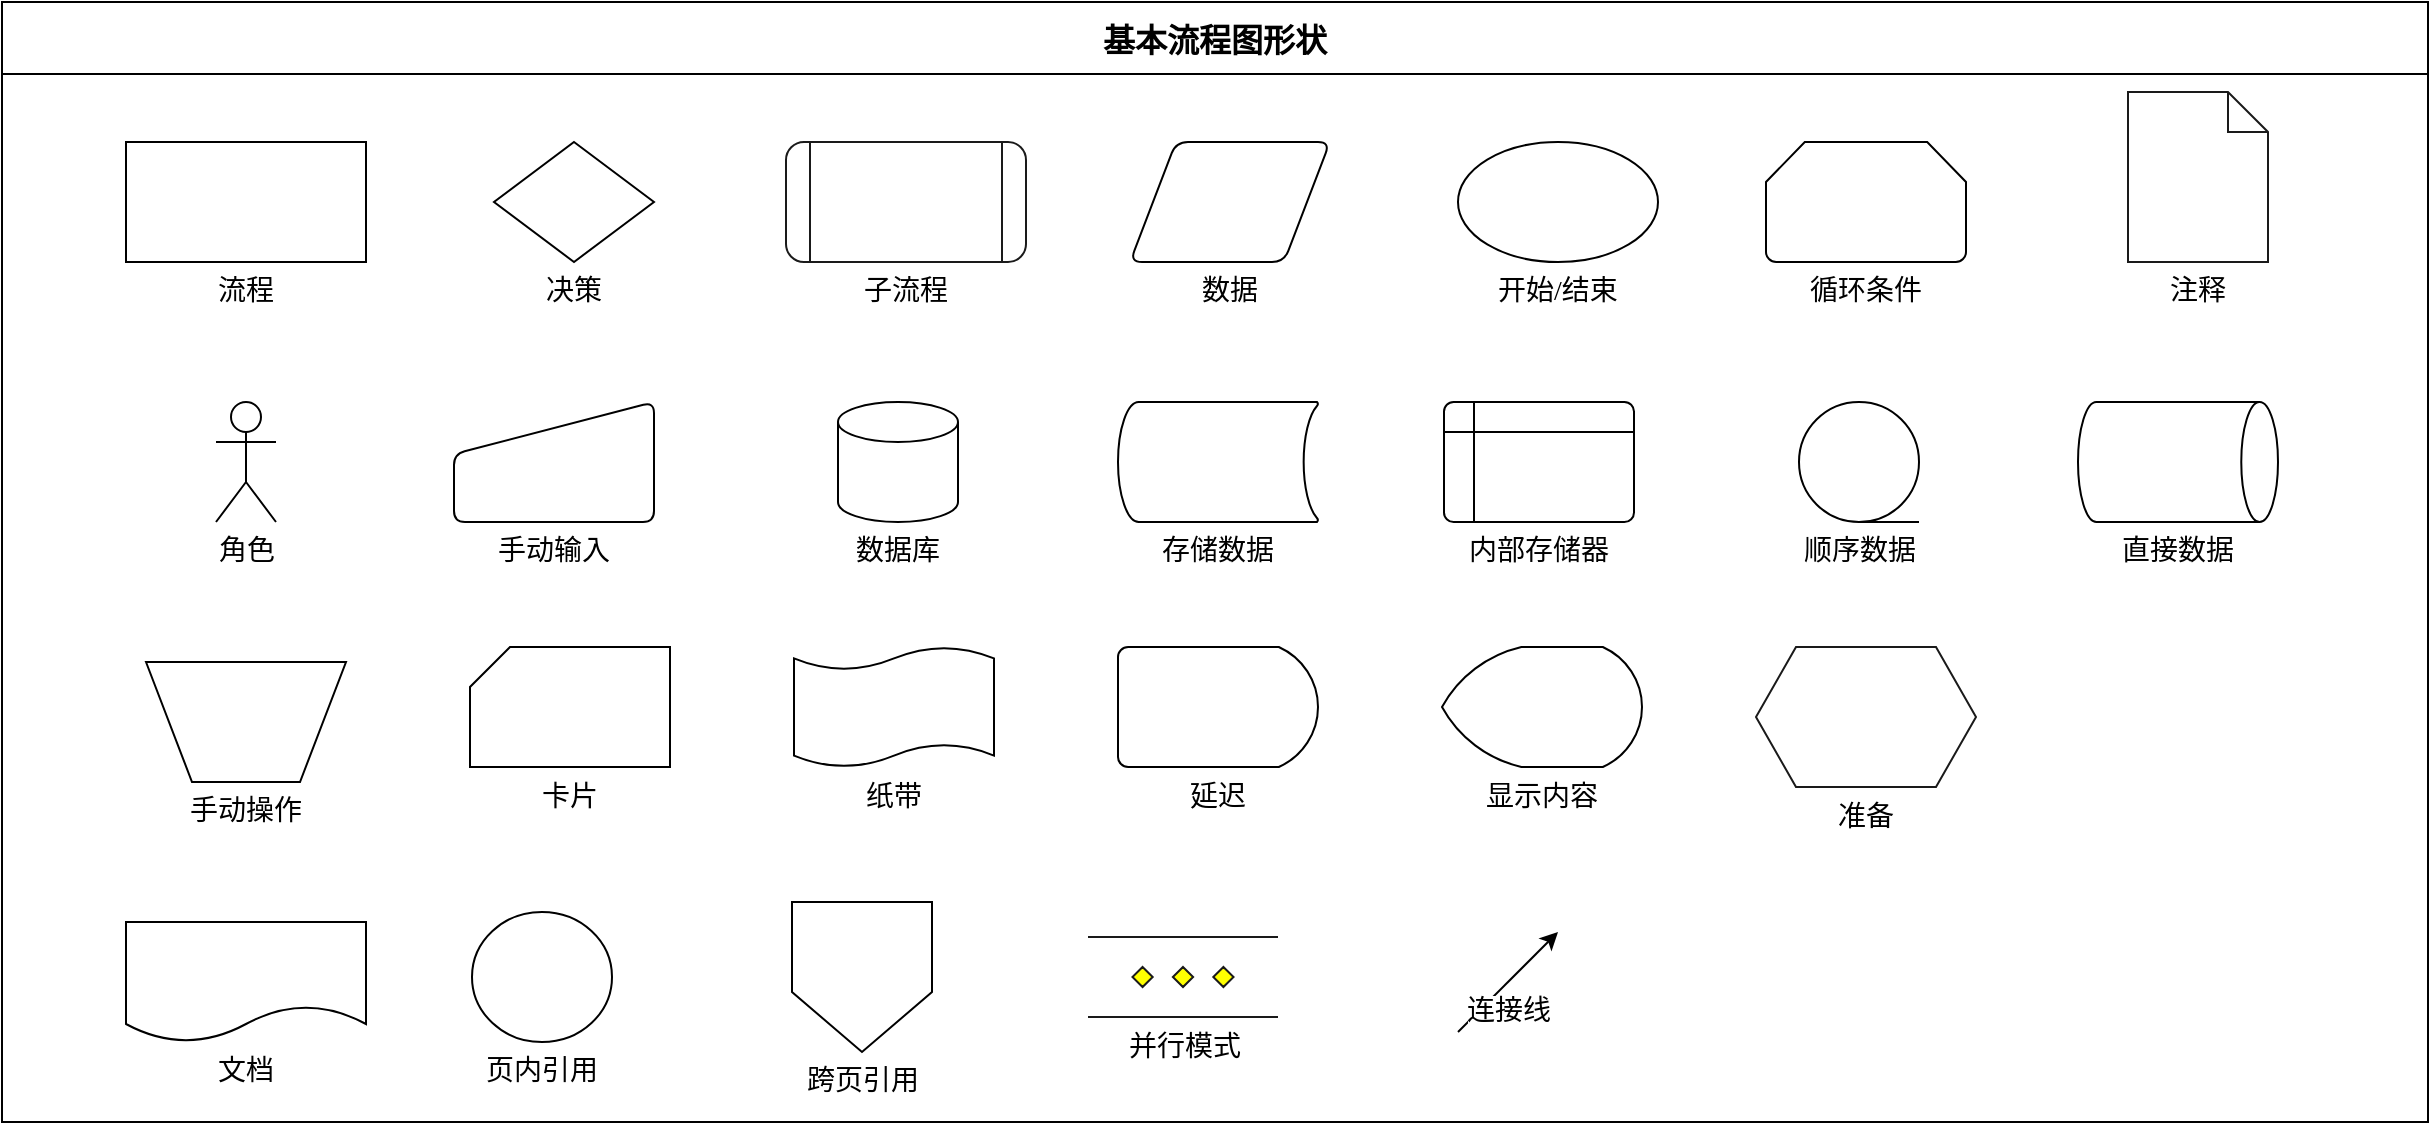 <mxfile pages="3">
    <diagram id="clDoqXVkzkK-a3v5EleN" name="基础符号">
        <mxGraphModel dx="2472" dy="607" grid="1" gridSize="10" guides="1" tooltips="1" connect="1" arrows="1" fold="1" page="1" pageScale="1" pageWidth="827" pageHeight="1169" math="0" shadow="0">
            <root>
                <mxCell id="0"/>
                <mxCell id="1" parent="0"/>
                <mxCell id="hp9sdmIWLMyYn5PrPFzk-4" value="基本流程图形状" style="swimlane;startSize=36;arcSize=15;fontFamily=阿里汉仪智能黑体;fontSource=https%3A%2F%2Fhellowebfonts.oss-cn-beijing.aliyuncs.com%2F698F3099-E62F-4C3B-B30A-04FB735069FE%2F202209%2F44C5C1037925EC78.ttf;fontSize=16;swimlaneHead=1;swimlaneBody=1;horizontal=1;swimlaneLine=1;" parent="1" vertex="1">
                    <mxGeometry x="-1550" y="110" width="1213" height="560" as="geometry"/>
                </mxCell>
                <mxCell id="hp9sdmIWLMyYn5PrPFzk-2" value="流程" style="rounded=0;whiteSpace=wrap;html=1;strokeWidth=1;labelPosition=center;verticalLabelPosition=bottom;align=center;verticalAlign=top;fontSize=14;fontFamily=阿里汉仪智能黑体;fontSource=https%3A%2F%2Fhellowebfonts.oss-cn-beijing.aliyuncs.com%2F698F3099-E62F-4C3B-B30A-04FB735069FE%2F202209%2F44C5C1037925EC78.ttf;" parent="hp9sdmIWLMyYn5PrPFzk-4" vertex="1">
                    <mxGeometry x="62" y="70" width="120" height="60" as="geometry"/>
                </mxCell>
                <mxCell id="hp9sdmIWLMyYn5PrPFzk-5" value="决策" style="rhombus;whiteSpace=wrap;html=1;fontFamily=阿里汉仪智能黑体;fontSource=https%3A%2F%2Fhellowebfonts.oss-cn-beijing.aliyuncs.com%2F698F3099-E62F-4C3B-B30A-04FB735069FE%2F202209%2F44C5C1037925EC78.ttf;fontSize=14;startSize=36;strokeWidth=1;labelPosition=center;verticalLabelPosition=bottom;align=center;verticalAlign=top;" parent="hp9sdmIWLMyYn5PrPFzk-4" vertex="1">
                    <mxGeometry x="246" y="70" width="80" height="60" as="geometry"/>
                </mxCell>
                <mxCell id="hp9sdmIWLMyYn5PrPFzk-6" value="文档" style="shape=document;whiteSpace=wrap;html=1;boundedLbl=1;fontFamily=阿里汉仪智能黑体;fontSource=https%3A%2F%2Fhellowebfonts.oss-cn-beijing.aliyuncs.com%2F698F3099-E62F-4C3B-B30A-04FB735069FE%2F202209%2F44C5C1037925EC78.ttf;fontSize=14;startSize=36;strokeWidth=1;labelPosition=center;verticalLabelPosition=bottom;align=center;verticalAlign=top;" parent="hp9sdmIWLMyYn5PrPFzk-4" vertex="1">
                    <mxGeometry x="62" y="460" width="120" height="60" as="geometry"/>
                </mxCell>
                <mxCell id="hp9sdmIWLMyYn5PrPFzk-7" value="数据" style="shape=parallelogram;html=1;strokeWidth=1;perimeter=parallelogramPerimeter;whiteSpace=wrap;rounded=1;arcSize=12;size=0.23;fontFamily=阿里汉仪智能黑体;fontSource=https%3A%2F%2Fhellowebfonts.oss-cn-beijing.aliyuncs.com%2F698F3099-E62F-4C3B-B30A-04FB735069FE%2F202209%2F44C5C1037925EC78.ttf;fontSize=14;startSize=36;labelPosition=center;verticalLabelPosition=bottom;align=center;verticalAlign=top;" parent="hp9sdmIWLMyYn5PrPFzk-4" vertex="1">
                    <mxGeometry x="564" y="70" width="100" height="60" as="geometry"/>
                </mxCell>
                <mxCell id="hp9sdmIWLMyYn5PrPFzk-8" value="开始/结束" style="strokeWidth=1;html=1;shape=mxgraph.flowchart.start_1;whiteSpace=wrap;fontFamily=阿里汉仪智能黑体;fontSource=https%3A%2F%2Fhellowebfonts.oss-cn-beijing.aliyuncs.com%2F698F3099-E62F-4C3B-B30A-04FB735069FE%2F202209%2F44C5C1037925EC78.ttf;fontSize=14;startSize=36;labelPosition=center;verticalLabelPosition=bottom;align=center;verticalAlign=top;" parent="hp9sdmIWLMyYn5PrPFzk-4" vertex="1">
                    <mxGeometry x="728" y="70" width="100" height="60" as="geometry"/>
                </mxCell>
                <mxCell id="hp9sdmIWLMyYn5PrPFzk-10" value="角色" style="shape=umlActor;verticalLabelPosition=bottom;verticalAlign=top;html=1;fontFamily=阿里汉仪智能黑体;fontSource=https%3A%2F%2Fhellowebfonts.oss-cn-beijing.aliyuncs.com%2F698F3099-E62F-4C3B-B30A-04FB735069FE%2F202209%2F44C5C1037925EC78.ttf;fontSize=14;startSize=36;strokeWidth=1;labelPosition=center;align=center;aspect=fixed;" parent="hp9sdmIWLMyYn5PrPFzk-4" vertex="1">
                    <mxGeometry x="107" y="200" width="30" height="60" as="geometry"/>
                </mxCell>
                <mxCell id="hp9sdmIWLMyYn5PrPFzk-11" value="数据库" style="strokeWidth=1;html=1;shape=mxgraph.flowchart.database;whiteSpace=wrap;fontFamily=阿里汉仪智能黑体;fontSource=https%3A%2F%2Fhellowebfonts.oss-cn-beijing.aliyuncs.com%2F698F3099-E62F-4C3B-B30A-04FB735069FE%2F202209%2F44C5C1037925EC78.ttf;fontSize=14;startSize=36;labelPosition=center;verticalLabelPosition=bottom;align=center;verticalAlign=top;aspect=fixed;" parent="hp9sdmIWLMyYn5PrPFzk-4" vertex="1">
                    <mxGeometry x="418" y="200" width="60" height="60" as="geometry"/>
                </mxCell>
                <mxCell id="hp9sdmIWLMyYn5PrPFzk-12" value="存储数据" style="strokeWidth=1;html=1;shape=mxgraph.flowchart.stored_data;whiteSpace=wrap;fontFamily=阿里汉仪智能黑体;fontSource=https%3A%2F%2Fhellowebfonts.oss-cn-beijing.aliyuncs.com%2F698F3099-E62F-4C3B-B30A-04FB735069FE%2F202209%2F44C5C1037925EC78.ttf;fontSize=14;startSize=36;labelPosition=center;verticalLabelPosition=bottom;align=center;verticalAlign=top;aspect=fixed;" parent="hp9sdmIWLMyYn5PrPFzk-4" vertex="1">
                    <mxGeometry x="558" y="200" width="100" height="60" as="geometry"/>
                </mxCell>
                <mxCell id="hp9sdmIWLMyYn5PrPFzk-13" value="内部存储器" style="shape=internalStorage;whiteSpace=wrap;html=1;dx=15;dy=15;rounded=1;arcSize=8;strokeWidth=1;fontFamily=阿里汉仪智能黑体;fontSource=https%3A%2F%2Fhellowebfonts.oss-cn-beijing.aliyuncs.com%2F698F3099-E62F-4C3B-B30A-04FB735069FE%2F202209%2F44C5C1037925EC78.ttf;fontSize=14;startSize=36;labelPosition=center;verticalLabelPosition=bottom;align=center;verticalAlign=top;aspect=fixed;" parent="hp9sdmIWLMyYn5PrPFzk-4" vertex="1">
                    <mxGeometry x="721" y="200" width="95" height="60" as="geometry"/>
                </mxCell>
                <mxCell id="hp9sdmIWLMyYn5PrPFzk-14" value="顺序数据" style="strokeWidth=1;html=1;shape=mxgraph.flowchart.sequential_data;whiteSpace=wrap;fontFamily=阿里汉仪智能黑体;fontSource=https%3A%2F%2Fhellowebfonts.oss-cn-beijing.aliyuncs.com%2F698F3099-E62F-4C3B-B30A-04FB735069FE%2F202209%2F44C5C1037925EC78.ttf;fontSize=14;startSize=36;labelPosition=center;verticalLabelPosition=bottom;align=center;verticalAlign=top;" parent="hp9sdmIWLMyYn5PrPFzk-4" vertex="1">
                    <mxGeometry x="898.5" y="200" width="60" height="60" as="geometry"/>
                </mxCell>
                <mxCell id="hp9sdmIWLMyYn5PrPFzk-15" value="直接数据" style="strokeWidth=1;html=1;shape=mxgraph.flowchart.direct_data;whiteSpace=wrap;fontFamily=阿里汉仪智能黑体;fontSource=https%3A%2F%2Fhellowebfonts.oss-cn-beijing.aliyuncs.com%2F698F3099-E62F-4C3B-B30A-04FB735069FE%2F202209%2F44C5C1037925EC78.ttf;fontSize=14;startSize=36;labelPosition=center;verticalLabelPosition=bottom;align=center;verticalAlign=top;aspect=fixed;" parent="hp9sdmIWLMyYn5PrPFzk-4" vertex="1">
                    <mxGeometry x="1038" y="200" width="100" height="60" as="geometry"/>
                </mxCell>
                <mxCell id="hp9sdmIWLMyYn5PrPFzk-16" value="手动输入" style="html=1;strokeWidth=1;shape=manualInput;whiteSpace=wrap;rounded=1;size=26;arcSize=11;fontFamily=阿里汉仪智能黑体;fontSource=https%3A%2F%2Fhellowebfonts.oss-cn-beijing.aliyuncs.com%2F698F3099-E62F-4C3B-B30A-04FB735069FE%2F202209%2F44C5C1037925EC78.ttf;fontSize=14;startSize=36;labelPosition=center;verticalLabelPosition=bottom;align=center;verticalAlign=top;" parent="hp9sdmIWLMyYn5PrPFzk-4" vertex="1">
                    <mxGeometry x="226" y="200" width="100" height="60" as="geometry"/>
                </mxCell>
                <mxCell id="hp9sdmIWLMyYn5PrPFzk-17" value="卡片" style="verticalLabelPosition=bottom;verticalAlign=top;html=1;shape=card;whiteSpace=wrap;size=20;arcSize=12;fontFamily=阿里汉仪智能黑体;fontSource=https%3A%2F%2Fhellowebfonts.oss-cn-beijing.aliyuncs.com%2F698F3099-E62F-4C3B-B30A-04FB735069FE%2F202209%2F44C5C1037925EC78.ttf;fontSize=14;startSize=36;strokeWidth=1;horizontal=1;labelPosition=center;align=center;" parent="hp9sdmIWLMyYn5PrPFzk-4" vertex="1">
                    <mxGeometry x="234" y="322.5" width="100" height="60" as="geometry"/>
                </mxCell>
                <mxCell id="hp9sdmIWLMyYn5PrPFzk-18" value="纸带" style="shape=tape;whiteSpace=wrap;html=1;strokeWidth=1;size=0.19;fontFamily=阿里汉仪智能黑体;fontSource=https%3A%2F%2Fhellowebfonts.oss-cn-beijing.aliyuncs.com%2F698F3099-E62F-4C3B-B30A-04FB735069FE%2F202209%2F44C5C1037925EC78.ttf;fontSize=14;startSize=36;labelPosition=center;verticalLabelPosition=bottom;align=center;verticalAlign=top;" parent="hp9sdmIWLMyYn5PrPFzk-4" vertex="1">
                    <mxGeometry x="396" y="322.5" width="100" height="60" as="geometry"/>
                </mxCell>
                <mxCell id="hp9sdmIWLMyYn5PrPFzk-19" value="延迟" style="strokeWidth=1;html=1;shape=mxgraph.flowchart.delay;whiteSpace=wrap;fontFamily=阿里汉仪智能黑体;fontSource=https%3A%2F%2Fhellowebfonts.oss-cn-beijing.aliyuncs.com%2F698F3099-E62F-4C3B-B30A-04FB735069FE%2F202209%2F44C5C1037925EC78.ttf;fontSize=14;startSize=36;labelPosition=center;verticalLabelPosition=bottom;align=center;verticalAlign=top;" parent="hp9sdmIWLMyYn5PrPFzk-4" vertex="1">
                    <mxGeometry x="558" y="322.5" width="100" height="60" as="geometry"/>
                </mxCell>
                <mxCell id="hp9sdmIWLMyYn5PrPFzk-20" value="显示内容" style="strokeWidth=1;html=1;shape=mxgraph.flowchart.display;whiteSpace=wrap;fontFamily=阿里汉仪智能黑体;fontSource=https%3A%2F%2Fhellowebfonts.oss-cn-beijing.aliyuncs.com%2F698F3099-E62F-4C3B-B30A-04FB735069FE%2F202209%2F44C5C1037925EC78.ttf;fontSize=14;startSize=36;labelPosition=center;verticalLabelPosition=bottom;align=center;verticalAlign=top;" parent="hp9sdmIWLMyYn5PrPFzk-4" vertex="1">
                    <mxGeometry x="720" y="322.5" width="100" height="60" as="geometry"/>
                </mxCell>
                <mxCell id="hp9sdmIWLMyYn5PrPFzk-21" value="手动操作" style="verticalLabelPosition=bottom;verticalAlign=top;html=1;shape=trapezoid;perimeter=trapezoidPerimeter;whiteSpace=wrap;size=0.23;arcSize=10;flipV=1;labelPosition=center;align=center;fontFamily=阿里汉仪智能黑体;fontSource=https%3A%2F%2Fhellowebfonts.oss-cn-beijing.aliyuncs.com%2F698F3099-E62F-4C3B-B30A-04FB735069FE%2F202209%2F44C5C1037925EC78.ttf;fontSize=14;startSize=36;strokeWidth=1;" parent="hp9sdmIWLMyYn5PrPFzk-4" vertex="1">
                    <mxGeometry x="72" y="330" width="100" height="60" as="geometry"/>
                </mxCell>
                <mxCell id="hp9sdmIWLMyYn5PrPFzk-22" value="页内引用" style="strokeWidth=1;html=1;shape=mxgraph.flowchart.start_2;whiteSpace=wrap;fontFamily=阿里汉仪智能黑体;fontSource=https%3A%2F%2Fhellowebfonts.oss-cn-beijing.aliyuncs.com%2F698F3099-E62F-4C3B-B30A-04FB735069FE%2F202209%2F44C5C1037925EC78.ttf;fontSize=14;startSize=36;labelPosition=center;verticalLabelPosition=bottom;align=center;verticalAlign=top;" parent="hp9sdmIWLMyYn5PrPFzk-4" vertex="1">
                    <mxGeometry x="235" y="455" width="70" height="65" as="geometry"/>
                </mxCell>
                <mxCell id="hp9sdmIWLMyYn5PrPFzk-23" value="跨页引用" style="verticalLabelPosition=bottom;verticalAlign=top;html=1;shape=offPageConnector;rounded=0;size=0.4;fontFamily=阿里汉仪智能黑体;fontSource=https%3A%2F%2Fhellowebfonts.oss-cn-beijing.aliyuncs.com%2F698F3099-E62F-4C3B-B30A-04FB735069FE%2F202209%2F44C5C1037925EC78.ttf;fontSize=14;startSize=36;strokeWidth=1;labelPosition=center;align=center;" parent="hp9sdmIWLMyYn5PrPFzk-4" vertex="1">
                    <mxGeometry x="395" y="450" width="70" height="75" as="geometry"/>
                </mxCell>
                <mxCell id="hp9sdmIWLMyYn5PrPFzk-24" value="连接线" style="endArrow=classic;html=1;rounded=0;fontFamily=阿里汉仪智能黑体;fontSource=https%3A%2F%2Fhellowebfonts.oss-cn-beijing.aliyuncs.com%2F698F3099-E62F-4C3B-B30A-04FB735069FE%2F202209%2F44C5C1037925EC78.ttf;fontSize=14;startSize=36;strokeWidth=1;labelPosition=center;verticalLabelPosition=bottom;align=center;verticalAlign=top;" parent="hp9sdmIWLMyYn5PrPFzk-4" edge="1">
                    <mxGeometry width="50" height="50" relative="1" as="geometry">
                        <mxPoint x="728" y="515" as="sourcePoint"/>
                        <mxPoint x="778" y="465" as="targetPoint"/>
                    </mxGeometry>
                </mxCell>
                <mxCell id="hp9sdmIWLMyYn5PrPFzk-25" value="注释" style="shape=note;strokeWidth=1;fontSize=14;size=20;whiteSpace=wrap;html=1;fillColor=#FFFFFF;strokeColor=#1A1A1A;shadow=0;fontFamily=阿里汉仪智能黑体;fontSource=https%3A%2F%2Fhellowebfonts.oss-cn-beijing.aliyuncs.com%2F698F3099-E62F-4C3B-B30A-04FB735069FE%2F202209%2F44C5C1037925EC78.ttf;startSize=36;labelPosition=center;verticalLabelPosition=bottom;align=center;verticalAlign=top;" parent="hp9sdmIWLMyYn5PrPFzk-4" vertex="1">
                    <mxGeometry x="1063" y="45" width="70" height="85" as="geometry"/>
                </mxCell>
                <mxCell id="RjWPX_aj4DLVASRLmrFs-1" value="子流程" style="shape=process;whiteSpace=wrap;html=1;backgroundOutline=1;rounded=1;shadow=0;fontFamily=阿里汉仪智能黑体;fontSource=https%3A%2F%2Fhellowebfonts.oss-cn-beijing.aliyuncs.com%2F698F3099-E62F-4C3B-B30A-04FB735069FE%2F202209%2F44C5C1037925EC78.ttf;fontSize=14;strokeColor=#1A1A1A;fillColor=#FFFFFF;labelPosition=center;verticalLabelPosition=bottom;align=center;verticalAlign=top;" parent="hp9sdmIWLMyYn5PrPFzk-4" vertex="1">
                    <mxGeometry x="392" y="70" width="120" height="60" as="geometry"/>
                </mxCell>
                <mxCell id="RjWPX_aj4DLVASRLmrFs-3" value="准备" style="shape=hexagon;perimeter=hexagonPerimeter2;whiteSpace=wrap;html=1;fixedSize=1;fontFamily=阿里汉仪智能黑体;fontSource=https%3A%2F%2Fhellowebfonts.oss-cn-beijing.aliyuncs.com%2F698F3099-E62F-4C3B-B30A-04FB735069FE%2F202209%2F44C5C1037925EC78.ttf;fontSize=14;startSize=36;strokeColor=#1A1A1A;strokeWidth=1;fillColor=#FFFFFF;labelPosition=center;verticalLabelPosition=bottom;align=center;verticalAlign=top;" parent="hp9sdmIWLMyYn5PrPFzk-4" vertex="1">
                    <mxGeometry x="877" y="322.5" width="110" height="70" as="geometry"/>
                </mxCell>
                <mxCell id="RjWPX_aj4DLVASRLmrFs-4" value="循环条件" style="strokeWidth=1;html=1;shape=mxgraph.flowchart.loop_limit;whiteSpace=wrap;fontFamily=阿里汉仪智能黑体;fontSource=https%3A%2F%2Fhellowebfonts.oss-cn-beijing.aliyuncs.com%2F698F3099-E62F-4C3B-B30A-04FB735069FE%2F202209%2F44C5C1037925EC78.ttf;fontSize=14;startSize=36;fillColor=#FFFFFF;labelPosition=center;verticalLabelPosition=bottom;align=center;verticalAlign=top;" parent="hp9sdmIWLMyYn5PrPFzk-4" vertex="1">
                    <mxGeometry x="882" y="70" width="100" height="60" as="geometry"/>
                </mxCell>
                <mxCell id="RjWPX_aj4DLVASRLmrFs-5" value="并行模式" style="verticalLabelPosition=bottom;verticalAlign=top;html=1;shape=mxgraph.flowchart.parallel_mode;pointerEvents=1;fontFamily=阿里汉仪智能黑体;fontSource=https%3A%2F%2Fhellowebfonts.oss-cn-beijing.aliyuncs.com%2F698F3099-E62F-4C3B-B30A-04FB735069FE%2F202209%2F44C5C1037925EC78.ttf;fontSize=14;startSize=36;strokeColor=#1A1A1A;strokeWidth=1;fillColor=#FFFFFF;labelPosition=center;align=center;" parent="hp9sdmIWLMyYn5PrPFzk-4" vertex="1">
                    <mxGeometry x="543" y="467.5" width="95" height="40" as="geometry"/>
                </mxCell>
            </root>
        </mxGraphModel>
    </diagram>
    <diagram id="0Ow7JCT5GjLpRwJ48kYp" name="符号的使用">
        <mxGraphModel dx="2472" dy="1776" grid="1" gridSize="10" guides="1" tooltips="1" connect="1" arrows="1" fold="1" page="1" pageScale="1" pageWidth="827" pageHeight="1169" math="0" shadow="0">
            <root>
                <mxCell id="0"/>
                <mxCell id="1" parent="0"/>
                <mxCell id="a0KqODcTcx4Mew9SkHHI-1" style="edgeStyle=orthogonalEdgeStyle;rounded=0;orthogonalLoop=1;jettySize=auto;html=1;shadow=0;fontFamily=阿里汉仪智能黑体;fontSource=https%3A%2F%2Fhellowebfonts.oss-cn-beijing.aliyuncs.com%2F698F3099-E62F-4C3B-B30A-04FB735069FE%2F202209%2F44C5C1037925EC78.ttf;fontSize=14;endArrow=classic;endFill=1;labelBorderColor=none;" parent="1" source="a0KqODcTcx4Mew9SkHHI-2" edge="1">
                    <mxGeometry relative="1" as="geometry">
                        <mxPoint x="-680" y="-80" as="targetPoint"/>
                    </mxGeometry>
                </mxCell>
                <mxCell id="a0KqODcTcx4Mew9SkHHI-2" value="开始" style="strokeWidth=1;html=1;shape=mxgraph.flowchart.start_1;whiteSpace=wrap;rounded=1;shadow=0;fontFamily=阿里汉仪智能黑体;fontSource=https%3A%2F%2Fhellowebfonts.oss-cn-beijing.aliyuncs.com%2F698F3099-E62F-4C3B-B30A-04FB735069FE%2F202209%2F44C5C1037925EC78.ttf;fontSize=14;fillColor=#FFFFFF;labelBorderColor=none;" parent="1" vertex="1">
                    <mxGeometry x="-850" y="-110" width="100" height="60" as="geometry"/>
                </mxCell>
                <mxCell id="a0KqODcTcx4Mew9SkHHI-3" value="&lt;h1&gt;开始&lt;/h1&gt;&lt;p&gt;表示开始/结束；一个流程图必须有的。&lt;/p&gt;" style="text;html=1;strokeColor=none;fillColor=none;spacing=5;spacingTop=-20;whiteSpace=wrap;overflow=hidden;rounded=0;shadow=0;fontFamily=阿里汉仪智能黑体;fontSource=https%3A%2F%2Fhellowebfonts.oss-cn-beijing.aliyuncs.com%2F698F3099-E62F-4C3B-B30A-04FB735069FE%2F202209%2F44C5C1037925EC78.ttf;fontSize=14;" parent="1" vertex="1">
                    <mxGeometry x="-550" y="-140" width="190" height="120" as="geometry"/>
                </mxCell>
                <mxCell id="a0KqODcTcx4Mew9SkHHI-4" style="edgeStyle=orthogonalEdgeStyle;rounded=0;orthogonalLoop=1;jettySize=auto;html=1;shadow=0;fontFamily=阿里汉仪智能黑体;fontSource=https%3A%2F%2Fhellowebfonts.oss-cn-beijing.aliyuncs.com%2F698F3099-E62F-4C3B-B30A-04FB735069FE%2F202209%2F44C5C1037925EC78.ttf;fontSize=14;endArrow=classic;endFill=1;labelBorderColor=none;" parent="1" source="a0KqODcTcx4Mew9SkHHI-5" target="a0KqODcTcx4Mew9SkHHI-6" edge="1">
                    <mxGeometry relative="1" as="geometry"/>
                </mxCell>
                <mxCell id="a0KqODcTcx4Mew9SkHHI-5" value="点击新增" style="rounded=1;whiteSpace=wrap;html=1;shadow=0;fontFamily=阿里汉仪智能黑体;fontSource=https%3A%2F%2Fhellowebfonts.oss-cn-beijing.aliyuncs.com%2F698F3099-E62F-4C3B-B30A-04FB735069FE%2F202209%2F44C5C1037925EC78.ttf;fontSize=14;strokeColor=#1A1A1A;fillColor=#FFFFFF;labelBorderColor=none;" parent="1" vertex="1">
                    <mxGeometry x="-910" y="40" width="120" height="60" as="geometry"/>
                </mxCell>
                <mxCell id="a0KqODcTcx4Mew9SkHHI-6" value="出现弹窗" style="rounded=0;whiteSpace=wrap;html=1;shadow=0;fontFamily=阿里汉仪智能黑体;fontSource=https%3A%2F%2Fhellowebfonts.oss-cn-beijing.aliyuncs.com%2F698F3099-E62F-4C3B-B30A-04FB735069FE%2F202209%2F44C5C1037925EC78.ttf;fontSize=14;strokeColor=#1A1A1A;fillColor=#FFFFFF;labelBorderColor=none;" parent="1" vertex="1">
                    <mxGeometry x="-730" y="40" width="120" height="60" as="geometry"/>
                </mxCell>
                <mxCell id="a0KqODcTcx4Mew9SkHHI-7" value="&lt;h1&gt;操作&lt;/h1&gt;&lt;p&gt;表示操作、事件；&lt;/p&gt;" style="text;html=1;strokeColor=none;fillColor=none;spacing=5;spacingTop=-20;whiteSpace=wrap;overflow=hidden;rounded=0;shadow=0;fontFamily=阿里汉仪智能黑体;fontSource=https%3A%2F%2Fhellowebfonts.oss-cn-beijing.aliyuncs.com%2F698F3099-E62F-4C3B-B30A-04FB735069FE%2F202209%2F44C5C1037925EC78.ttf;fontSize=14;" parent="1" vertex="1">
                    <mxGeometry x="-550" y="10" width="190" height="120" as="geometry"/>
                </mxCell>
                <mxCell id="a0KqODcTcx4Mew9SkHHI-8" value="Y" style="edgeStyle=orthogonalEdgeStyle;rounded=0;orthogonalLoop=1;jettySize=auto;html=1;shadow=0;fontFamily=阿里汉仪智能黑体;fontSource=https%3A%2F%2Fhellowebfonts.oss-cn-beijing.aliyuncs.com%2F698F3099-E62F-4C3B-B30A-04FB735069FE%2F202209%2F44C5C1037925EC78.ttf;fontSize=14;endArrow=classic;endFill=1;labelBorderColor=none;" parent="1" source="a0KqODcTcx4Mew9SkHHI-10" edge="1">
                    <mxGeometry relative="1" as="geometry">
                        <mxPoint x="-850" y="295" as="targetPoint"/>
                    </mxGeometry>
                </mxCell>
                <mxCell id="a0KqODcTcx4Mew9SkHHI-9" value="N" style="edgeStyle=orthogonalEdgeStyle;rounded=0;orthogonalLoop=1;jettySize=auto;html=1;shadow=0;fontFamily=阿里汉仪智能黑体;fontSource=https%3A%2F%2Fhellowebfonts.oss-cn-beijing.aliyuncs.com%2F698F3099-E62F-4C3B-B30A-04FB735069FE%2F202209%2F44C5C1037925EC78.ttf;fontSize=14;endArrow=classic;endFill=1;labelBorderColor=none;" parent="1" source="a0KqODcTcx4Mew9SkHHI-10" edge="1">
                    <mxGeometry relative="1" as="geometry">
                        <mxPoint x="-700" y="295" as="targetPoint"/>
                    </mxGeometry>
                </mxCell>
                <mxCell id="a0KqODcTcx4Mew9SkHHI-10" value="是否正确" style="strokeWidth=1;html=1;shape=mxgraph.flowchart.decision;whiteSpace=wrap;rounded=1;shadow=0;fontFamily=阿里汉仪智能黑体;fontSource=https%3A%2F%2Fhellowebfonts.oss-cn-beijing.aliyuncs.com%2F698F3099-E62F-4C3B-B30A-04FB735069FE%2F202209%2F44C5C1037925EC78.ttf;fontSize=14;fillColor=#FFFFFF;labelBorderColor=none;" parent="1" vertex="1">
                    <mxGeometry x="-820" y="185" width="100" height="100" as="geometry"/>
                </mxCell>
                <mxCell id="a0KqODcTcx4Mew9SkHHI-11" value="&lt;h1&gt;判断&lt;/h1&gt;&lt;p&gt;表示决策事件；出现之后会出现分支&lt;/p&gt;" style="text;html=1;strokeColor=none;fillColor=none;spacing=5;spacingTop=-20;whiteSpace=wrap;overflow=hidden;rounded=0;shadow=0;fontFamily=阿里汉仪智能黑体;fontSource=https%3A%2F%2Fhellowebfonts.oss-cn-beijing.aliyuncs.com%2F698F3099-E62F-4C3B-B30A-04FB735069FE%2F202209%2F44C5C1037925EC78.ttf;fontSize=14;" parent="1" vertex="1">
                    <mxGeometry x="-550" y="180" width="190" height="120" as="geometry"/>
                </mxCell>
                <mxCell id="a0KqODcTcx4Mew9SkHHI-12" style="edgeStyle=orthogonalEdgeStyle;rounded=0;orthogonalLoop=1;jettySize=auto;html=1;shadow=0;fontFamily=阿里汉仪智能黑体;fontSource=https%3A%2F%2Fhellowebfonts.oss-cn-beijing.aliyuncs.com%2F698F3099-E62F-4C3B-B30A-04FB735069FE%2F202209%2F44C5C1037925EC78.ttf;fontSize=14;endArrow=classic;endFill=1;strokeWidth=1;" parent="1" source="a0KqODcTcx4Mew9SkHHI-13" target="a0KqODcTcx4Mew9SkHHI-15" edge="1">
                    <mxGeometry relative="1" as="geometry">
                        <mxPoint x="-70" y="245" as="targetPoint"/>
                    </mxGeometry>
                </mxCell>
                <mxCell id="a0KqODcTcx4Mew9SkHHI-13" value="列表数据" style="shape=parallelogram;html=1;strokeWidth=1;perimeter=parallelogramPerimeter;whiteSpace=wrap;rounded=1;arcSize=12;size=0.23;shadow=0;fontFamily=阿里汉仪智能黑体;fontSource=https%3A%2F%2Fhellowebfonts.oss-cn-beijing.aliyuncs.com%2F698F3099-E62F-4C3B-B30A-04FB735069FE%2F202209%2F44C5C1037925EC78.ttf;fontSize=14;fillColor=#FFFFFF;" parent="1" vertex="1">
                    <mxGeometry x="-260" y="215" width="100" height="60" as="geometry"/>
                </mxCell>
                <mxCell id="a0KqODcTcx4Mew9SkHHI-14" value="&lt;h1&gt;数据&lt;/h1&gt;&lt;p&gt;表示各种数据；常见于场景中某个操作的前置数据，例子：表格加载&lt;/p&gt;" style="text;html=1;strokeColor=none;fillColor=none;spacing=5;spacingTop=-20;whiteSpace=wrap;overflow=hidden;rounded=0;shadow=0;fontFamily=阿里汉仪智能黑体;fontSource=https%3A%2F%2Fhellowebfonts.oss-cn-beijing.aliyuncs.com%2F698F3099-E62F-4C3B-B30A-04FB735069FE%2F202209%2F44C5C1037925EC78.ttf;fontSize=14;" parent="1" vertex="1">
                    <mxGeometry x="80" y="175" width="190" height="120" as="geometry"/>
                </mxCell>
                <mxCell id="a0KqODcTcx4Mew9SkHHI-15" value="渲染数据" style="rounded=0;whiteSpace=wrap;html=1;shadow=0;fontFamily=阿里汉仪智能黑体;fontSource=https%3A%2F%2Fhellowebfonts.oss-cn-beijing.aliyuncs.com%2F698F3099-E62F-4C3B-B30A-04FB735069FE%2F202209%2F44C5C1037925EC78.ttf;fontSize=14;strokeColor=#1A1A1A;fillColor=#FFFFFF;strokeWidth=1;" parent="1" vertex="1">
                    <mxGeometry x="-100" y="215" width="120" height="60" as="geometry"/>
                </mxCell>
                <mxCell id="a0KqODcTcx4Mew9SkHHI-16" style="edgeStyle=orthogonalEdgeStyle;rounded=0;orthogonalLoop=1;jettySize=auto;html=1;shadow=0;fontFamily=阿里汉仪智能黑体;fontSource=https%3A%2F%2Fhellowebfonts.oss-cn-beijing.aliyuncs.com%2F698F3099-E62F-4C3B-B30A-04FB735069FE%2F202209%2F44C5C1037925EC78.ttf;fontSize=14;endArrow=classic;endFill=1;labelBorderColor=none;" parent="1" source="a0KqODcTcx4Mew9SkHHI-19" target="a0KqODcTcx4Mew9SkHHI-22" edge="1">
                    <mxGeometry relative="1" as="geometry">
                        <Array as="points">
                            <mxPoint x="-670" y="395"/>
                            <mxPoint x="-850" y="395"/>
                        </Array>
                    </mxGeometry>
                </mxCell>
                <mxCell id="a0KqODcTcx4Mew9SkHHI-17" value="True" style="edgeLabel;html=1;align=center;verticalAlign=middle;resizable=0;points=[];fontSize=14;fontFamily=阿里汉仪智能黑体;labelBorderColor=none;fontSource=https%3A%2F%2Fhellowebfonts.oss-cn-beijing.aliyuncs.com%2F698F3099-E62F-4C3B-B30A-04FB735069FE%2F202209%2F44C5C1037925EC78.ttf;" parent="a0KqODcTcx4Mew9SkHHI-16" vertex="1" connectable="0">
                    <mxGeometry x="-0.223" relative="1" as="geometry">
                        <mxPoint y="-20" as="offset"/>
                    </mxGeometry>
                </mxCell>
                <mxCell id="a0KqODcTcx4Mew9SkHHI-18" value="False" style="edgeStyle=orthogonalEdgeStyle;rounded=0;orthogonalLoop=1;jettySize=auto;html=1;shadow=0;fontFamily=阿里汉仪智能黑体;fontSource=https%3A%2F%2Fhellowebfonts.oss-cn-beijing.aliyuncs.com%2F698F3099-E62F-4C3B-B30A-04FB735069FE%2F202209%2F44C5C1037925EC78.ttf;fontSize=14;endArrow=classic;endFill=1;labelBorderColor=none;" parent="1" source="a0KqODcTcx4Mew9SkHHI-19" edge="1">
                    <mxGeometry relative="1" as="geometry">
                        <mxPoint x="-670" y="555" as="targetPoint"/>
                    </mxGeometry>
                </mxCell>
                <mxCell id="a0KqODcTcx4Mew9SkHHI-19" value="循环条件：10次" style="strokeWidth=1;html=1;shape=mxgraph.flowchart.loop_limit;whiteSpace=wrap;rounded=1;shadow=0;fontFamily=阿里汉仪智能黑体;fontSource=https%3A%2F%2Fhellowebfonts.oss-cn-beijing.aliyuncs.com%2F698F3099-E62F-4C3B-B30A-04FB735069FE%2F202209%2F44C5C1037925EC78.ttf;fontSize=14;fillColor=#FFFFFF;labelBorderColor=none;" parent="1" vertex="1">
                    <mxGeometry x="-720" y="435" width="100" height="60" as="geometry"/>
                </mxCell>
                <mxCell id="a0KqODcTcx4Mew9SkHHI-20" value="&lt;h1&gt;循环&lt;/h1&gt;&lt;p&gt;表示循环条件；例子：列表数据，一次加载10条数据&lt;/p&gt;" style="text;html=1;strokeColor=none;fillColor=none;spacing=5;spacingTop=-20;whiteSpace=wrap;overflow=hidden;rounded=0;shadow=0;fontFamily=阿里汉仪智能黑体;fontSource=https%3A%2F%2Fhellowebfonts.oss-cn-beijing.aliyuncs.com%2F698F3099-E62F-4C3B-B30A-04FB735069FE%2F202209%2F44C5C1037925EC78.ttf;fontSize=14;" parent="1" vertex="1">
                    <mxGeometry x="-550" y="405" width="190" height="120" as="geometry"/>
                </mxCell>
                <mxCell id="a0KqODcTcx4Mew9SkHHI-21" style="edgeStyle=orthogonalEdgeStyle;rounded=0;orthogonalLoop=1;jettySize=auto;html=1;shadow=0;fontFamily=阿里汉仪智能黑体;fontSource=https%3A%2F%2Fhellowebfonts.oss-cn-beijing.aliyuncs.com%2F698F3099-E62F-4C3B-B30A-04FB735069FE%2F202209%2F44C5C1037925EC78.ttf;fontSize=14;endArrow=classic;endFill=1;labelBorderColor=none;" parent="1" source="a0KqODcTcx4Mew9SkHHI-22" target="a0KqODcTcx4Mew9SkHHI-19" edge="1">
                    <mxGeometry relative="1" as="geometry"/>
                </mxCell>
                <mxCell id="a0KqODcTcx4Mew9SkHHI-22" value="获取一次列表数据" style="rounded=0;whiteSpace=wrap;html=1;shadow=0;fontFamily=阿里汉仪智能黑体;fontSource=https%3A%2F%2Fhellowebfonts.oss-cn-beijing.aliyuncs.com%2F698F3099-E62F-4C3B-B30A-04FB735069FE%2F202209%2F44C5C1037925EC78.ttf;fontSize=14;strokeColor=#1A1A1A;fillColor=#FFFFFF;labelBorderColor=none;" parent="1" vertex="1">
                    <mxGeometry x="-910" y="435" width="120" height="60" as="geometry"/>
                </mxCell>
                <mxCell id="a0KqODcTcx4Mew9SkHHI-23" style="edgeStyle=orthogonalEdgeStyle;rounded=0;orthogonalLoop=1;jettySize=auto;html=1;shadow=0;fontFamily=阿里汉仪智能黑体;fontSource=https%3A%2F%2Fhellowebfonts.oss-cn-beijing.aliyuncs.com%2F698F3099-E62F-4C3B-B30A-04FB735069FE%2F202209%2F44C5C1037925EC78.ttf;fontSize=14;endArrow=classic;endFill=1;labelBorderColor=none;" parent="1" source="a0KqODcTcx4Mew9SkHHI-24" edge="1">
                    <mxGeometry relative="1" as="geometry">
                        <mxPoint x="-20" y="540" as="targetPoint"/>
                    </mxGeometry>
                </mxCell>
                <mxCell id="a0KqODcTcx4Mew9SkHHI-24" value="新增应用" style="shape=process;whiteSpace=wrap;html=1;backgroundOutline=1;rounded=1;shadow=0;fontFamily=阿里汉仪智能黑体;fontSource=https%3A%2F%2Fhellowebfonts.oss-cn-beijing.aliyuncs.com%2F698F3099-E62F-4C3B-B30A-04FB735069FE%2F202209%2F44C5C1037925EC78.ttf;fontSize=14;strokeColor=#1A1A1A;fillColor=#FFFFFF;labelBorderColor=none;" parent="1" vertex="1">
                    <mxGeometry x="-80" y="420" width="120" height="60" as="geometry"/>
                </mxCell>
                <mxCell id="a0KqODcTcx4Mew9SkHHI-25" value="&lt;h1&gt;子流程&lt;/h1&gt;&lt;p&gt;表示另外一个完整的流程；常用于一个流程中嵌套了另外一个通用的逻辑而不是一个简单的操作。例子：跳到另一个页面&lt;/p&gt;" style="text;html=1;strokeColor=none;fillColor=none;spacing=5;spacingTop=-20;whiteSpace=wrap;overflow=hidden;rounded=0;shadow=0;fontFamily=阿里汉仪智能黑体;fontSource=https%3A%2F%2Fhellowebfonts.oss-cn-beijing.aliyuncs.com%2F698F3099-E62F-4C3B-B30A-04FB735069FE%2F202209%2F44C5C1037925EC78.ttf;fontSize=14;" parent="1" vertex="1">
                    <mxGeometry x="100" y="390" width="190" height="150" as="geometry"/>
                </mxCell>
                <mxCell id="a0KqODcTcx4Mew9SkHHI-26" style="edgeStyle=orthogonalEdgeStyle;rounded=0;orthogonalLoop=1;jettySize=auto;html=1;shadow=0;fontFamily=阿里汉仪智能黑体;fontSource=https%3A%2F%2Fhellowebfonts.oss-cn-beijing.aliyuncs.com%2F698F3099-E62F-4C3B-B30A-04FB735069FE%2F202209%2F44C5C1037925EC78.ttf;fontSize=14;endArrow=classic;endFill=1;labelBorderColor=none;" parent="1" source="a0KqODcTcx4Mew9SkHHI-27" target="a0KqODcTcx4Mew9SkHHI-24" edge="1">
                    <mxGeometry relative="1" as="geometry"/>
                </mxCell>
                <mxCell id="a0KqODcTcx4Mew9SkHHI-27" value="跳到应用页" style="rounded=0;whiteSpace=wrap;html=1;shadow=0;fontFamily=阿里汉仪智能黑体;fontSource=https%3A%2F%2Fhellowebfonts.oss-cn-beijing.aliyuncs.com%2F698F3099-E62F-4C3B-B30A-04FB735069FE%2F202209%2F44C5C1037925EC78.ttf;fontSize=14;strokeColor=#1A1A1A;fillColor=#FFFFFF;labelBorderColor=none;" parent="1" vertex="1">
                    <mxGeometry x="-260" y="420" width="120" height="60" as="geometry"/>
                </mxCell>
                <mxCell id="UCKZ2Q_eI1I-sj47isk2-4" style="edgeStyle=orthogonalEdgeStyle;rounded=0;orthogonalLoop=1;jettySize=auto;html=1;strokeWidth=1;fontFamily=阿里汉仪智能黑体;fontSource=https%3A%2F%2Fhellowebfonts.oss-cn-beijing.aliyuncs.com%2F698F3099-E62F-4C3B-B30A-04FB735069FE%2F202209%2F44C5C1037925EC78.ttf;" parent="1" source="UCKZ2Q_eI1I-sj47isk2-1" edge="1">
                    <mxGeometry relative="1" as="geometry">
                        <mxPoint x="-30" y="147.5" as="targetPoint"/>
                    </mxGeometry>
                </mxCell>
                <mxCell id="UCKZ2Q_eI1I-sj47isk2-1" value="输入账号密码" style="html=1;strokeWidth=1;shape=manualInput;whiteSpace=wrap;rounded=1;size=26;arcSize=11;fontSize=14;fontFamily=阿里汉仪智能黑体;fontSource=https%3A%2F%2Fhellowebfonts.oss-cn-beijing.aliyuncs.com%2F698F3099-E62F-4C3B-B30A-04FB735069FE%2F202209%2F44C5C1037925EC78.ttf;" parent="1" vertex="1">
                    <mxGeometry x="-80" y="37.5" width="100" height="60" as="geometry"/>
                </mxCell>
                <mxCell id="UCKZ2Q_eI1I-sj47isk2-3" style="edgeStyle=orthogonalEdgeStyle;rounded=0;orthogonalLoop=1;jettySize=auto;html=1;fontSize=14;fontFamily=阿里汉仪智能黑体;fontSource=https%3A%2F%2Fhellowebfonts.oss-cn-beijing.aliyuncs.com%2F698F3099-E62F-4C3B-B30A-04FB735069FE%2F202209%2F44C5C1037925EC78.ttf;strokeWidth=1;" parent="1" source="UCKZ2Q_eI1I-sj47isk2-2" target="UCKZ2Q_eI1I-sj47isk2-1" edge="1">
                    <mxGeometry relative="1" as="geometry"/>
                </mxCell>
                <mxCell id="UCKZ2Q_eI1I-sj47isk2-2" value="打开弹窗" style="rounded=0;whiteSpace=wrap;html=1;shadow=0;fontFamily=阿里汉仪智能黑体;fontSource=https%3A%2F%2Fhellowebfonts.oss-cn-beijing.aliyuncs.com%2F698F3099-E62F-4C3B-B30A-04FB735069FE%2F202209%2F44C5C1037925EC78.ttf;fontSize=14;strokeColor=#1A1A1A;fillColor=#FFFFFF;strokeWidth=1;" parent="1" vertex="1">
                    <mxGeometry x="-260" y="37.5" width="120" height="60" as="geometry"/>
                </mxCell>
                <mxCell id="UCKZ2Q_eI1I-sj47isk2-5" value="&lt;h1&gt;表单类&lt;/h1&gt;&lt;p&gt;表示手动输入内容；常用于键盘输入的场景。例子：填写表单&lt;/p&gt;" style="text;html=1;strokeColor=none;fillColor=none;spacing=5;spacingTop=-20;whiteSpace=wrap;overflow=hidden;rounded=0;shadow=0;fontFamily=阿里汉仪智能黑体;fontSource=https%3A%2F%2Fhellowebfonts.oss-cn-beijing.aliyuncs.com%2F698F3099-E62F-4C3B-B30A-04FB735069FE%2F202209%2F44C5C1037925EC78.ttf;fontSize=14;" parent="1" vertex="1">
                    <mxGeometry x="90" y="-7.5" width="190" height="150" as="geometry"/>
                </mxCell>
                <mxCell id="zqthRXL9cf5ADTUJQYBn-1" value="&lt;h1&gt;顺序结构&lt;/h1&gt;&lt;p&gt;&lt;span style=&quot;color: rgb(51, 51, 51); font-size: 16px; orphans: 4; background-color: rgb(255, 255, 255);&quot;&gt;这种结构最简单，各个步骤是按先后顺序执行的&lt;/span&gt;&lt;br&gt;&lt;/p&gt;" style="text;html=1;strokeColor=none;fillColor=none;spacing=5;spacingTop=-20;whiteSpace=wrap;overflow=hidden;rounded=0;shadow=0;fontFamily=阿里汉仪智能黑体;fontSource=https%3A%2F%2Fhellowebfonts.oss-cn-beijing.aliyuncs.com%2F698F3099-E62F-4C3B-B30A-04FB735069FE%2F202209%2F44C5C1037925EC78.ttf;fontSize=14;" parent="1" vertex="1">
                    <mxGeometry x="540" y="-12.5" width="230" height="137.5" as="geometry"/>
                </mxCell>
                <mxCell id="zqthRXL9cf5ADTUJQYBn-2" value="&lt;h1&gt;选择结构&lt;/h1&gt;&lt;p&gt;&lt;span style=&quot;color: rgb(51, 51, 51); font-size: 16px; orphans: 4; background-color: rgb(255, 255, 255);&quot;&gt;选择结构又称分支结构，用于判断给定的条件，根据判断的结果判断某些条件，根据判断的结果来控制程序的流程。&lt;/span&gt;&lt;br&gt;&lt;/p&gt;" style="text;html=1;strokeColor=none;fillColor=none;spacing=5;spacingTop=-20;whiteSpace=wrap;overflow=hidden;rounded=0;shadow=0;fontFamily=阿里汉仪智能黑体;fontSource=https%3A%2F%2Fhellowebfonts.oss-cn-beijing.aliyuncs.com%2F698F3099-E62F-4C3B-B30A-04FB735069FE%2F202209%2F44C5C1037925EC78.ttf;fontSize=14;" parent="1" vertex="1">
                    <mxGeometry x="880" y="-12.5" width="260" height="147.5" as="geometry"/>
                </mxCell>
                <mxCell id="zqthRXL9cf5ADTUJQYBn-4" value="&lt;h1&gt;循环结构&lt;/h1&gt;&lt;p&gt;&lt;span style=&quot;color: rgb(51, 51, 51); font-size: 16px; orphans: 4; background-color: rgb(255, 255, 255);&quot;&gt;循环结构又称为重复结构，指在程序中需要反复执行某个功能而设置的一种程序结构。&lt;/span&gt;&lt;br&gt;&lt;/p&gt;" style="text;html=1;strokeColor=none;fillColor=none;spacing=5;spacingTop=-20;whiteSpace=wrap;overflow=hidden;rounded=0;shadow=0;fontFamily=阿里汉仪智能黑体;fontSource=https%3A%2F%2Fhellowebfonts.oss-cn-beijing.aliyuncs.com%2F698F3099-E62F-4C3B-B30A-04FB735069FE%2F202209%2F44C5C1037925EC78.ttf;fontSize=14;" parent="1" vertex="1">
                    <mxGeometry x="1321" y="-12.5" width="229" height="120" as="geometry"/>
                </mxCell>
                <mxCell id="zqthRXL9cf5ADTUJQYBn-6" style="edgeStyle=orthogonalEdgeStyle;rounded=0;orthogonalLoop=1;jettySize=auto;html=1;fontFamily=阿里汉仪智能黑体;fontSource=https%3A%2F%2Fhellowebfonts.oss-cn-beijing.aliyuncs.com%2F698F3099-E62F-4C3B-B30A-04FB735069FE%2F202209%2F44C5C1037925EC78.ttf;" parent="1" target="zqthRXL9cf5ADTUJQYBn-7" edge="1">
                    <mxGeometry relative="1" as="geometry">
                        <mxPoint x="600" y="195" as="targetPoint"/>
                        <mxPoint x="600" y="120" as="sourcePoint"/>
                    </mxGeometry>
                </mxCell>
                <mxCell id="zqthRXL9cf5ADTUJQYBn-9" style="edgeStyle=orthogonalEdgeStyle;rounded=0;orthogonalLoop=1;jettySize=auto;html=1;fontSize=16;fontFamily=阿里汉仪智能黑体;fontSource=https%3A%2F%2Fhellowebfonts.oss-cn-beijing.aliyuncs.com%2F698F3099-E62F-4C3B-B30A-04FB735069FE%2F202209%2F44C5C1037925EC78.ttf;" parent="1" source="zqthRXL9cf5ADTUJQYBn-7" target="zqthRXL9cf5ADTUJQYBn-8" edge="1">
                    <mxGeometry relative="1" as="geometry"/>
                </mxCell>
                <mxCell id="zqthRXL9cf5ADTUJQYBn-7" value="步骤一" style="rounded=0;whiteSpace=wrap;html=1;fontSize=16;fontFamily=阿里汉仪智能黑体;fontSource=https%3A%2F%2Fhellowebfonts.oss-cn-beijing.aliyuncs.com%2F698F3099-E62F-4C3B-B30A-04FB735069FE%2F202209%2F44C5C1037925EC78.ttf;" parent="1" vertex="1">
                    <mxGeometry x="540" y="205" width="120" height="60" as="geometry"/>
                </mxCell>
                <mxCell id="zqthRXL9cf5ADTUJQYBn-11" style="edgeStyle=orthogonalEdgeStyle;rounded=0;orthogonalLoop=1;jettySize=auto;html=1;fontSize=16;fontFamily=阿里汉仪智能黑体;fontSource=https%3A%2F%2Fhellowebfonts.oss-cn-beijing.aliyuncs.com%2F698F3099-E62F-4C3B-B30A-04FB735069FE%2F202209%2F44C5C1037925EC78.ttf;" parent="1" source="zqthRXL9cf5ADTUJQYBn-8" target="zqthRXL9cf5ADTUJQYBn-10" edge="1">
                    <mxGeometry relative="1" as="geometry"/>
                </mxCell>
                <mxCell id="zqthRXL9cf5ADTUJQYBn-8" value="步骤二" style="rounded=0;whiteSpace=wrap;html=1;fontSize=16;fontFamily=阿里汉仪智能黑体;fontSource=https%3A%2F%2Fhellowebfonts.oss-cn-beijing.aliyuncs.com%2F698F3099-E62F-4C3B-B30A-04FB735069FE%2F202209%2F44C5C1037925EC78.ttf;" parent="1" vertex="1">
                    <mxGeometry x="540" y="323" width="120" height="60" as="geometry"/>
                </mxCell>
                <mxCell id="zqthRXL9cf5ADTUJQYBn-12" style="edgeStyle=orthogonalEdgeStyle;rounded=0;orthogonalLoop=1;jettySize=auto;html=1;fontSize=16;fontFamily=阿里汉仪智能黑体;fontSource=https%3A%2F%2Fhellowebfonts.oss-cn-beijing.aliyuncs.com%2F698F3099-E62F-4C3B-B30A-04FB735069FE%2F202209%2F44C5C1037925EC78.ttf;" parent="1" source="zqthRXL9cf5ADTUJQYBn-10" edge="1">
                    <mxGeometry relative="1" as="geometry">
                        <mxPoint x="600" y="595" as="targetPoint"/>
                    </mxGeometry>
                </mxCell>
                <mxCell id="zqthRXL9cf5ADTUJQYBn-10" value="步骤三" style="rounded=0;whiteSpace=wrap;html=1;fontSize=16;fontFamily=阿里汉仪智能黑体;fontSource=https%3A%2F%2Fhellowebfonts.oss-cn-beijing.aliyuncs.com%2F698F3099-E62F-4C3B-B30A-04FB735069FE%2F202209%2F44C5C1037925EC78.ttf;" parent="1" vertex="1">
                    <mxGeometry x="540" y="440" width="120" height="60" as="geometry"/>
                </mxCell>
                <mxCell id="zqthRXL9cf5ADTUJQYBn-16" value="否" style="edgeStyle=orthogonalEdgeStyle;rounded=0;orthogonalLoop=1;jettySize=auto;html=1;fontFamily=阿里汉仪智能黑体;fontSource=https%3A%2F%2Fhellowebfonts.oss-cn-beijing.aliyuncs.com%2F698F3099-E62F-4C3B-B30A-04FB735069FE%2F202209%2F44C5C1037925EC78.ttf;fontSize=16;" parent="1" source="zqthRXL9cf5ADTUJQYBn-13" target="zqthRXL9cf5ADTUJQYBn-15" edge="1">
                    <mxGeometry relative="1" as="geometry"/>
                </mxCell>
                <mxCell id="zqthRXL9cf5ADTUJQYBn-18" value="是" style="edgeStyle=orthogonalEdgeStyle;rounded=0;orthogonalLoop=1;jettySize=auto;html=1;fontFamily=阿里汉仪智能黑体;fontSource=https%3A%2F%2Fhellowebfonts.oss-cn-beijing.aliyuncs.com%2F698F3099-E62F-4C3B-B30A-04FB735069FE%2F202209%2F44C5C1037925EC78.ttf;fontSize=16;strokeWidth=1;" parent="1" source="zqthRXL9cf5ADTUJQYBn-13" target="zqthRXL9cf5ADTUJQYBn-17" edge="1">
                    <mxGeometry relative="1" as="geometry"/>
                </mxCell>
                <mxCell id="zqthRXL9cf5ADTUJQYBn-13" value="条件？" style="strokeWidth=1;html=1;shape=mxgraph.flowchart.decision;whiteSpace=wrap;fontFamily=阿里汉仪智能黑体;fontSource=https%3A%2F%2Fhellowebfonts.oss-cn-beijing.aliyuncs.com%2F698F3099-E62F-4C3B-B30A-04FB735069FE%2F202209%2F44C5C1037925EC78.ttf;fontSize=16;" parent="1" vertex="1">
                    <mxGeometry x="890" y="235" width="100" height="100" as="geometry"/>
                </mxCell>
                <mxCell id="zqthRXL9cf5ADTUJQYBn-14" value="" style="endArrow=classic;html=1;rounded=0;fontFamily=阿里汉仪智能黑体;fontSource=https%3A%2F%2Fhellowebfonts.oss-cn-beijing.aliyuncs.com%2F698F3099-E62F-4C3B-B30A-04FB735069FE%2F202209%2F44C5C1037925EC78.ttf;fontSize=16;" parent="1" target="zqthRXL9cf5ADTUJQYBn-13" edge="1">
                    <mxGeometry width="50" height="50" relative="1" as="geometry">
                        <mxPoint x="940" y="170" as="sourcePoint"/>
                        <mxPoint x="930" y="110" as="targetPoint"/>
                    </mxGeometry>
                </mxCell>
                <mxCell id="zqthRXL9cf5ADTUJQYBn-21" style="edgeStyle=orthogonalEdgeStyle;rounded=0;orthogonalLoop=1;jettySize=auto;html=1;entryX=1;entryY=0.5;entryDx=0;entryDy=0;fontFamily=阿里汉仪智能黑体;fontSource=https%3A%2F%2Fhellowebfonts.oss-cn-beijing.aliyuncs.com%2F698F3099-E62F-4C3B-B30A-04FB735069FE%2F202209%2F44C5C1037925EC78.ttf;fontSize=16;exitX=0.5;exitY=1;exitDx=0;exitDy=0;" parent="1" source="zqthRXL9cf5ADTUJQYBn-15" target="zqthRXL9cf5ADTUJQYBn-19" edge="1">
                    <mxGeometry relative="1" as="geometry"/>
                </mxCell>
                <mxCell id="zqthRXL9cf5ADTUJQYBn-15" value="步骤二" style="whiteSpace=wrap;html=1;fontSize=16;fontFamily=阿里汉仪智能黑体;strokeWidth=1;fontSource=https%3A%2F%2Fhellowebfonts.oss-cn-beijing.aliyuncs.com%2F698F3099-E62F-4C3B-B30A-04FB735069FE%2F202209%2F44C5C1037925EC78.ttf;" parent="1" vertex="1">
                    <mxGeometry x="1060" y="430" width="120" height="60" as="geometry"/>
                </mxCell>
                <mxCell id="zqthRXL9cf5ADTUJQYBn-20" value="" style="edgeStyle=orthogonalEdgeStyle;rounded=0;orthogonalLoop=1;jettySize=auto;html=1;fontFamily=阿里汉仪智能黑体;fontSource=https%3A%2F%2Fhellowebfonts.oss-cn-beijing.aliyuncs.com%2F698F3099-E62F-4C3B-B30A-04FB735069FE%2F202209%2F44C5C1037925EC78.ttf;fontSize=16;strokeWidth=1;" parent="1" source="zqthRXL9cf5ADTUJQYBn-17" target="zqthRXL9cf5ADTUJQYBn-19" edge="1">
                    <mxGeometry relative="1" as="geometry"/>
                </mxCell>
                <mxCell id="zqthRXL9cf5ADTUJQYBn-17" value="步骤一" style="whiteSpace=wrap;html=1;fontSize=16;fontFamily=阿里汉仪智能黑体;strokeWidth=1;fontSource=https%3A%2F%2Fhellowebfonts.oss-cn-beijing.aliyuncs.com%2F698F3099-E62F-4C3B-B30A-04FB735069FE%2F202209%2F44C5C1037925EC78.ttf;" parent="1" vertex="1">
                    <mxGeometry x="880" y="430" width="120" height="60" as="geometry"/>
                </mxCell>
                <mxCell id="zqthRXL9cf5ADTUJQYBn-22" style="edgeStyle=orthogonalEdgeStyle;rounded=0;orthogonalLoop=1;jettySize=auto;html=1;fontFamily=阿里汉仪智能黑体;fontSource=https%3A%2F%2Fhellowebfonts.oss-cn-beijing.aliyuncs.com%2F698F3099-E62F-4C3B-B30A-04FB735069FE%2F202209%2F44C5C1037925EC78.ttf;fontSize=16;" parent="1" source="zqthRXL9cf5ADTUJQYBn-19" edge="1">
                    <mxGeometry relative="1" as="geometry">
                        <mxPoint x="940" y="700" as="targetPoint"/>
                    </mxGeometry>
                </mxCell>
                <mxCell id="zqthRXL9cf5ADTUJQYBn-19" value="步骤三" style="whiteSpace=wrap;html=1;fontSize=16;fontFamily=阿里汉仪智能黑体;strokeWidth=1;fontSource=https%3A%2F%2Fhellowebfonts.oss-cn-beijing.aliyuncs.com%2F698F3099-E62F-4C3B-B30A-04FB735069FE%2F202209%2F44C5C1037925EC78.ttf;" parent="1" vertex="1">
                    <mxGeometry x="880" y="570" width="120" height="60" as="geometry"/>
                </mxCell>
                <mxCell id="zqthRXL9cf5ADTUJQYBn-27" style="edgeStyle=orthogonalEdgeStyle;rounded=0;orthogonalLoop=1;jettySize=auto;html=1;entryX=0.5;entryY=0;entryDx=0;entryDy=0;entryPerimeter=0;strokeWidth=1;fontFamily=阿里汉仪智能黑体;fontSource=https%3A%2F%2Fhellowebfonts.oss-cn-beijing.aliyuncs.com%2F698F3099-E62F-4C3B-B30A-04FB735069FE%2F202209%2F44C5C1037925EC78.ttf;fontSize=16;exitX=0;exitY=0.5;exitDx=0;exitDy=0;" parent="1" source="zqthRXL9cf5ADTUJQYBn-24" target="zqthRXL9cf5ADTUJQYBn-25" edge="1">
                    <mxGeometry relative="1" as="geometry">
                        <Array as="points">
                            <mxPoint x="1310" y="505"/>
                            <mxPoint x="1310" y="275"/>
                            <mxPoint x="1420" y="275"/>
                        </Array>
                    </mxGeometry>
                </mxCell>
                <mxCell id="zqthRXL9cf5ADTUJQYBn-24" value="步骤一" style="whiteSpace=wrap;html=1;fontSize=16;fontFamily=阿里汉仪智能黑体;strokeWidth=1;fontSource=https%3A%2F%2Fhellowebfonts.oss-cn-beijing.aliyuncs.com%2F698F3099-E62F-4C3B-B30A-04FB735069FE%2F202209%2F44C5C1037925EC78.ttf;" parent="1" vertex="1">
                    <mxGeometry x="1360" y="475" width="120" height="60" as="geometry"/>
                </mxCell>
                <mxCell id="zqthRXL9cf5ADTUJQYBn-26" value="是" style="edgeStyle=orthogonalEdgeStyle;rounded=0;orthogonalLoop=1;jettySize=auto;html=1;strokeWidth=1;fontFamily=阿里汉仪智能黑体;fontSource=https%3A%2F%2Fhellowebfonts.oss-cn-beijing.aliyuncs.com%2F698F3099-E62F-4C3B-B30A-04FB735069FE%2F202209%2F44C5C1037925EC78.ttf;fontSize=16;" parent="1" source="zqthRXL9cf5ADTUJQYBn-25" target="zqthRXL9cf5ADTUJQYBn-24" edge="1">
                    <mxGeometry relative="1" as="geometry"/>
                </mxCell>
                <mxCell id="zqthRXL9cf5ADTUJQYBn-31" value="否" style="edgeStyle=orthogonalEdgeStyle;rounded=0;orthogonalLoop=1;jettySize=auto;html=1;strokeWidth=1;fontFamily=阿里汉仪智能黑体;fontSource=https%3A%2F%2Fhellowebfonts.oss-cn-beijing.aliyuncs.com%2F698F3099-E62F-4C3B-B30A-04FB735069FE%2F202209%2F44C5C1037925EC78.ttf;fontSize=16;" parent="1" source="zqthRXL9cf5ADTUJQYBn-25" target="zqthRXL9cf5ADTUJQYBn-30" edge="1">
                    <mxGeometry relative="1" as="geometry"/>
                </mxCell>
                <mxCell id="zqthRXL9cf5ADTUJQYBn-25" value="条件？" style="strokeWidth=1;html=1;shape=mxgraph.flowchart.decision;whiteSpace=wrap;fontFamily=阿里汉仪智能黑体;fontSource=https%3A%2F%2Fhellowebfonts.oss-cn-beijing.aliyuncs.com%2F698F3099-E62F-4C3B-B30A-04FB735069FE%2F202209%2F44C5C1037925EC78.ttf;fontSize=16;" parent="1" vertex="1">
                    <mxGeometry x="1370" y="295" width="100" height="100" as="geometry"/>
                </mxCell>
                <mxCell id="zqthRXL9cf5ADTUJQYBn-29" style="edgeStyle=orthogonalEdgeStyle;rounded=0;orthogonalLoop=1;jettySize=auto;html=1;strokeWidth=1;fontFamily=阿里汉仪智能黑体;fontSource=https%3A%2F%2Fhellowebfonts.oss-cn-beijing.aliyuncs.com%2F698F3099-E62F-4C3B-B30A-04FB735069FE%2F202209%2F44C5C1037925EC78.ttf;fontSize=16;entryX=0.5;entryY=0;entryDx=0;entryDy=0;entryPerimeter=0;" parent="1" target="zqthRXL9cf5ADTUJQYBn-25" edge="1">
                    <mxGeometry relative="1" as="geometry">
                        <mxPoint x="1430" y="615" as="targetPoint"/>
                        <mxPoint x="1420" y="215" as="sourcePoint"/>
                    </mxGeometry>
                </mxCell>
                <mxCell id="R8zQc2UoVKq9KTv9tf1g-1" style="edgeStyle=orthogonalEdgeStyle;rounded=0;orthogonalLoop=1;jettySize=auto;html=1;fontFamily=阿里汉仪智能黑体;fontSource=https%3A%2F%2Fhellowebfonts.oss-cn-beijing.aliyuncs.com%2F698F3099-E62F-4C3B-B30A-04FB735069FE%2F202209%2F44C5C1037925EC78.ttf;fontSize=16;endArrow=classic;endFill=1;" parent="1" source="zqthRXL9cf5ADTUJQYBn-30" edge="1">
                    <mxGeometry relative="1" as="geometry">
                        <mxPoint x="1570" y="610" as="targetPoint"/>
                    </mxGeometry>
                </mxCell>
                <mxCell id="zqthRXL9cf5ADTUJQYBn-30" value="步骤二" style="whiteSpace=wrap;html=1;fontSize=16;fontFamily=阿里汉仪智能黑体;strokeWidth=1;fontSource=https%3A%2F%2Fhellowebfonts.oss-cn-beijing.aliyuncs.com%2F698F3099-E62F-4C3B-B30A-04FB735069FE%2F202209%2F44C5C1037925EC78.ttf;" parent="1" vertex="1">
                    <mxGeometry x="1510" y="475" width="120" height="60" as="geometry"/>
                </mxCell>
                <mxCell id="zqthRXL9cf5ADTUJQYBn-33" value="当型结构" style="rounded=1;whiteSpace=wrap;html=1;strokeWidth=1;fontFamily=阿里汉仪智能黑体;fontSource=https%3A%2F%2Fhellowebfonts.oss-cn-beijing.aliyuncs.com%2F698F3099-E62F-4C3B-B30A-04FB735069FE%2F202209%2F44C5C1037925EC78.ttf;fontSize=16;fillColor=#42c181;strokeColor=none;" parent="1" vertex="1">
                    <mxGeometry x="1360" y="140" width="120" height="60" as="geometry"/>
                </mxCell>
                <mxCell id="zqthRXL9cf5ADTUJQYBn-34" value="直到型结构" style="rounded=1;whiteSpace=wrap;html=1;strokeWidth=1;fontFamily=阿里汉仪智能黑体;fontSource=https%3A%2F%2Fhellowebfonts.oss-cn-beijing.aliyuncs.com%2F698F3099-E62F-4C3B-B30A-04FB735069FE%2F202209%2F44C5C1037925EC78.ttf;fontSize=16;fillColor=#42c181;strokeColor=none;" parent="1" vertex="1">
                    <mxGeometry x="1770" y="140" width="120" height="60" as="geometry"/>
                </mxCell>
                <mxCell id="zqthRXL9cf5ADTUJQYBn-37" style="edgeStyle=orthogonalEdgeStyle;rounded=0;orthogonalLoop=1;jettySize=auto;html=1;strokeWidth=1;fontFamily=阿里汉仪智能黑体;fontSource=https%3A%2F%2Fhellowebfonts.oss-cn-beijing.aliyuncs.com%2F698F3099-E62F-4C3B-B30A-04FB735069FE%2F202209%2F44C5C1037925EC78.ttf;fontSize=16;" parent="1" source="zqthRXL9cf5ADTUJQYBn-35" target="zqthRXL9cf5ADTUJQYBn-36" edge="1">
                    <mxGeometry relative="1" as="geometry"/>
                </mxCell>
                <mxCell id="zqthRXL9cf5ADTUJQYBn-35" value="步骤一" style="whiteSpace=wrap;html=1;fontSize=16;fontFamily=阿里汉仪智能黑体;strokeWidth=1;fontSource=https%3A%2F%2Fhellowebfonts.oss-cn-beijing.aliyuncs.com%2F698F3099-E62F-4C3B-B30A-04FB735069FE%2F202209%2F44C5C1037925EC78.ttf;" parent="1" vertex="1">
                    <mxGeometry x="1770" y="315" width="120" height="60" as="geometry"/>
                </mxCell>
                <mxCell id="zqthRXL9cf5ADTUJQYBn-38" value="是" style="edgeStyle=orthogonalEdgeStyle;rounded=0;orthogonalLoop=1;jettySize=auto;html=1;strokeWidth=1;fontFamily=阿里汉仪智能黑体;fontSource=https%3A%2F%2Fhellowebfonts.oss-cn-beijing.aliyuncs.com%2F698F3099-E62F-4C3B-B30A-04FB735069FE%2F202209%2F44C5C1037925EC78.ttf;fontSize=16;" parent="1" source="zqthRXL9cf5ADTUJQYBn-36" edge="1">
                    <mxGeometry relative="1" as="geometry">
                        <mxPoint x="1830" y="600" as="targetPoint"/>
                    </mxGeometry>
                </mxCell>
                <mxCell id="zqthRXL9cf5ADTUJQYBn-39" value="否" style="edgeStyle=orthogonalEdgeStyle;rounded=0;orthogonalLoop=1;jettySize=auto;html=1;entryX=0.5;entryY=0;entryDx=0;entryDy=0;strokeWidth=1;fontFamily=阿里汉仪智能黑体;fontSource=https%3A%2F%2Fhellowebfonts.oss-cn-beijing.aliyuncs.com%2F698F3099-E62F-4C3B-B30A-04FB735069FE%2F202209%2F44C5C1037925EC78.ttf;fontSize=16;exitX=0;exitY=0.5;exitDx=0;exitDy=0;exitPerimeter=0;" parent="1" source="zqthRXL9cf5ADTUJQYBn-36" target="zqthRXL9cf5ADTUJQYBn-35" edge="1">
                    <mxGeometry relative="1" as="geometry">
                        <Array as="points">
                            <mxPoint x="1720" y="490"/>
                            <mxPoint x="1720" y="295"/>
                            <mxPoint x="1830" y="295"/>
                        </Array>
                    </mxGeometry>
                </mxCell>
                <mxCell id="zqthRXL9cf5ADTUJQYBn-36" value="条件？" style="strokeWidth=1;html=1;shape=mxgraph.flowchart.decision;whiteSpace=wrap;fontFamily=阿里汉仪智能黑体;fontSource=https%3A%2F%2Fhellowebfonts.oss-cn-beijing.aliyuncs.com%2F698F3099-E62F-4C3B-B30A-04FB735069FE%2F202209%2F44C5C1037925EC78.ttf;fontSize=16;" parent="1" vertex="1">
                    <mxGeometry x="1780" y="440" width="100" height="100" as="geometry"/>
                </mxCell>
                <mxCell id="zqthRXL9cf5ADTUJQYBn-40" style="edgeStyle=orthogonalEdgeStyle;rounded=0;orthogonalLoop=1;jettySize=auto;html=1;strokeWidth=1;fontFamily=阿里汉仪智能黑体;fontSource=https%3A%2F%2Fhellowebfonts.oss-cn-beijing.aliyuncs.com%2F698F3099-E62F-4C3B-B30A-04FB735069FE%2F202209%2F44C5C1037925EC78.ttf;fontSize=16;" parent="1" target="zqthRXL9cf5ADTUJQYBn-35" edge="1">
                    <mxGeometry relative="1" as="geometry">
                        <mxPoint x="1850" y="285" as="targetPoint"/>
                        <mxPoint x="1830" y="230" as="sourcePoint"/>
                    </mxGeometry>
                </mxCell>
                <mxCell id="3itTFTXVqT4Bd-DhyeUn-6" value="" style="edgeStyle=orthogonalEdgeStyle;rounded=0;orthogonalLoop=1;jettySize=auto;html=1;fontFamily=阿里汉仪智能黑体;fontSource=https%3A%2F%2Fhellowebfonts.oss-cn-beijing.aliyuncs.com%2F698F3099-E62F-4C3B-B30A-04FB735069FE%2F202209%2F44C5C1037925EC78.ttf;" parent="1" source="3itTFTXVqT4Bd-DhyeUn-3" target="3itTFTXVqT4Bd-DhyeUn-5" edge="1">
                    <mxGeometry relative="1" as="geometry"/>
                </mxCell>
                <mxCell id="3itTFTXVqT4Bd-DhyeUn-8" style="edgeStyle=orthogonalEdgeStyle;rounded=0;orthogonalLoop=1;jettySize=auto;html=1;fontFamily=阿里汉仪智能黑体;fontSource=https%3A%2F%2Fhellowebfonts.oss-cn-beijing.aliyuncs.com%2F698F3099-E62F-4C3B-B30A-04FB735069FE%2F202209%2F44C5C1037925EC78.ttf;" parent="1" source="3itTFTXVqT4Bd-DhyeUn-3" target="3itTFTXVqT4Bd-DhyeUn-7" edge="1">
                    <mxGeometry relative="1" as="geometry"/>
                </mxCell>
                <mxCell id="3itTFTXVqT4Bd-DhyeUn-3" value="" style="verticalLabelPosition=bottom;verticalAlign=top;html=1;shape=mxgraph.flowchart.parallel_mode;pointerEvents=1;fontFamily=阿里汉仪智能黑体;fontSource=https%3A%2F%2Fhellowebfonts.oss-cn-beijing.aliyuncs.com%2F698F3099-E62F-4C3B-B30A-04FB735069FE%2F202209%2F44C5C1037925EC78.ttf;" parent="1" vertex="1">
                    <mxGeometry x="-817.5" y="660" width="95" height="40" as="geometry"/>
                </mxCell>
                <mxCell id="3itTFTXVqT4Bd-DhyeUn-4" value="&lt;h1&gt;并行&lt;/h1&gt;&lt;p&gt;&lt;span style=&quot;color: rgb(85, 85, 85); font-size: 16px; text-align: justify; background-color: rgb(255, 255, 255);&quot;&gt;并行活动是由同步栅来控制的，同步栅必须分叉和汇合成对出现。&lt;/span&gt;&lt;br&gt;&lt;/p&gt;" style="text;html=1;strokeColor=none;fillColor=none;spacing=5;spacingTop=-20;whiteSpace=wrap;overflow=hidden;rounded=0;shadow=0;fontFamily=阿里汉仪智能黑体;fontSource=https%3A%2F%2Fhellowebfonts.oss-cn-beijing.aliyuncs.com%2F698F3099-E62F-4C3B-B30A-04FB735069FE%2F202209%2F44C5C1037925EC78.ttf;fontSize=14;" parent="1" vertex="1">
                    <mxGeometry x="-550" y="640" width="229" height="120" as="geometry"/>
                </mxCell>
                <mxCell id="3itTFTXVqT4Bd-DhyeUn-11" style="edgeStyle=orthogonalEdgeStyle;rounded=0;orthogonalLoop=1;jettySize=auto;html=1;entryX=0.5;entryY=0;entryDx=0;entryDy=0;entryPerimeter=0;fontFamily=阿里汉仪智能黑体;fontSource=https%3A%2F%2Fhellowebfonts.oss-cn-beijing.aliyuncs.com%2F698F3099-E62F-4C3B-B30A-04FB735069FE%2F202209%2F44C5C1037925EC78.ttf;" parent="1" source="3itTFTXVqT4Bd-DhyeUn-5" target="3itTFTXVqT4Bd-DhyeUn-10" edge="1">
                    <mxGeometry relative="1" as="geometry"/>
                </mxCell>
                <mxCell id="3itTFTXVqT4Bd-DhyeUn-5" value="伸出左手" style="whiteSpace=wrap;html=1;verticalAlign=middle;fontFamily=阿里汉仪智能黑体;fontSource=https%3A%2F%2Fhellowebfonts.oss-cn-beijing.aliyuncs.com%2F698F3099-E62F-4C3B-B30A-04FB735069FE%2F202209%2F44C5C1037925EC78.ttf;" parent="1" vertex="1">
                    <mxGeometry x="-920" y="765" width="120" height="60" as="geometry"/>
                </mxCell>
                <mxCell id="3itTFTXVqT4Bd-DhyeUn-12" style="edgeStyle=orthogonalEdgeStyle;rounded=0;orthogonalLoop=1;jettySize=auto;html=1;entryX=0.5;entryY=0;entryDx=0;entryDy=0;entryPerimeter=0;fontFamily=阿里汉仪智能黑体;fontSource=https%3A%2F%2Fhellowebfonts.oss-cn-beijing.aliyuncs.com%2F698F3099-E62F-4C3B-B30A-04FB735069FE%2F202209%2F44C5C1037925EC78.ttf;" parent="1" source="3itTFTXVqT4Bd-DhyeUn-7" target="3itTFTXVqT4Bd-DhyeUn-10" edge="1">
                    <mxGeometry relative="1" as="geometry"/>
                </mxCell>
                <mxCell id="3itTFTXVqT4Bd-DhyeUn-7" value="伸出右手" style="whiteSpace=wrap;html=1;verticalAlign=middle;fontFamily=阿里汉仪智能黑体;fontSource=https%3A%2F%2Fhellowebfonts.oss-cn-beijing.aliyuncs.com%2F698F3099-E62F-4C3B-B30A-04FB735069FE%2F202209%2F44C5C1037925EC78.ttf;" parent="1" vertex="1">
                    <mxGeometry x="-740" y="765" width="120" height="60" as="geometry"/>
                </mxCell>
                <mxCell id="3itTFTXVqT4Bd-DhyeUn-9" value="" style="edgeStyle=orthogonalEdgeStyle;rounded=0;orthogonalLoop=1;jettySize=auto;html=1;entryX=0.5;entryY=0;entryDx=0;entryDy=0;entryPerimeter=0;fontFamily=阿里汉仪智能黑体;fontSource=https%3A%2F%2Fhellowebfonts.oss-cn-beijing.aliyuncs.com%2F698F3099-E62F-4C3B-B30A-04FB735069FE%2F202209%2F44C5C1037925EC78.ttf;" parent="1" target="3itTFTXVqT4Bd-DhyeUn-3" edge="1">
                    <mxGeometry relative="1" as="geometry">
                        <mxPoint x="-769.5" y="610" as="sourcePoint"/>
                        <mxPoint x="-945" y="710" as="targetPoint"/>
                    </mxGeometry>
                </mxCell>
                <mxCell id="3itTFTXVqT4Bd-DhyeUn-14" value="" style="edgeStyle=orthogonalEdgeStyle;rounded=0;orthogonalLoop=1;jettySize=auto;html=1;fontFamily=阿里汉仪智能黑体;fontSource=https%3A%2F%2Fhellowebfonts.oss-cn-beijing.aliyuncs.com%2F698F3099-E62F-4C3B-B30A-04FB735069FE%2F202209%2F44C5C1037925EC78.ttf;" parent="1" source="3itTFTXVqT4Bd-DhyeUn-10" target="3itTFTXVqT4Bd-DhyeUn-13" edge="1">
                    <mxGeometry relative="1" as="geometry"/>
                </mxCell>
                <mxCell id="3itTFTXVqT4Bd-DhyeUn-10" value="" style="verticalLabelPosition=bottom;verticalAlign=top;html=1;shape=mxgraph.flowchart.parallel_mode;pointerEvents=1;fontFamily=阿里汉仪智能黑体;fontSource=https%3A%2F%2Fhellowebfonts.oss-cn-beijing.aliyuncs.com%2F698F3099-E62F-4C3B-B30A-04FB735069FE%2F202209%2F44C5C1037925EC78.ttf;" parent="1" vertex="1">
                    <mxGeometry x="-817.5" y="880" width="95" height="40" as="geometry"/>
                </mxCell>
                <mxCell id="3itTFTXVqT4Bd-DhyeUn-13" value="十指交叉" style="whiteSpace=wrap;html=1;fontFamily=阿里汉仪智能黑体;verticalAlign=middle;fontSource=https%3A%2F%2Fhellowebfonts.oss-cn-beijing.aliyuncs.com%2F698F3099-E62F-4C3B-B30A-04FB735069FE%2F202209%2F44C5C1037925EC78.ttf;" parent="1" vertex="1">
                    <mxGeometry x="-830" y="970" width="120" height="60" as="geometry"/>
                </mxCell>
            </root>
        </mxGraphModel>
    </diagram>
    <diagram id="OMi9P-udnUN90HtaRdLu" name="例子">
        <mxGraphModel dx="1645" dy="1776" grid="1" gridSize="10" guides="1" tooltips="1" connect="1" arrows="1" fold="1" page="1" pageScale="1" pageWidth="827" pageHeight="1169" math="0" shadow="0">
            <root>
                <mxCell id="0"/>
                <mxCell id="1" parent="0"/>
                <mxCell id="RWPMWBLEITRf5Ue282e1-1" value="" style="rounded=0;html=1;jettySize=auto;orthogonalLoop=1;fontSize=14;endArrow=classic;endFill=1;endSize=8;strokeWidth=1;shadow=0;labelBackgroundColor=none;edgeStyle=orthogonalEdgeStyle;fontFamily=阿里汉仪智能黑体;fontSource=https%3A%2F%2Fhellowebfonts.oss-cn-beijing.aliyuncs.com%2F698F3099-E62F-4C3B-B30A-04FB735069FE%2F202209%2F44C5C1037925EC78.ttf;" parent="1" source="RWPMWBLEITRf5Ue282e1-2" target="RWPMWBLEITRf5Ue282e1-5" edge="1">
                    <mxGeometry relative="1" as="geometry"/>
                </mxCell>
                <mxCell id="OEU-2yujjEtkwBlndGsu-5" style="rounded=0;orthogonalLoop=1;jettySize=auto;html=1;shadow=0;fontFamily=阿里汉仪智能黑体;fontSource=https%3A%2F%2Fhellowebfonts.oss-cn-beijing.aliyuncs.com%2F698F3099-E62F-4C3B-B30A-04FB735069FE%2F202209%2F44C5C1037925EC78.ttf;fontSize=14;endArrow=classic;endFill=1;edgeStyle=orthogonalEdgeStyle;" parent="1" source="RWPMWBLEITRf5Ue282e1-2" target="OEU-2yujjEtkwBlndGsu-6" edge="1">
                    <mxGeometry relative="1" as="geometry">
                        <mxPoint x="200" y="70" as="targetPoint"/>
                    </mxGeometry>
                </mxCell>
                <mxCell id="RWPMWBLEITRf5Ue282e1-2" value="&lt;span style=&quot;color: rgb(24, 32, 38); font-size: 14px; text-align: start; background-color: rgb(255, 255, 255);&quot;&gt;灯不工作&lt;/span&gt;" style="rounded=1;whiteSpace=wrap;html=1;fontSize=14;glass=0;strokeWidth=1;shadow=0;fontFamily=阿里汉仪智能黑体;fontSource=https%3A%2F%2Fhellowebfonts.oss-cn-beijing.aliyuncs.com%2F698F3099-E62F-4C3B-B30A-04FB735069FE%2F202209%2F44C5C1037925EC78.ttf;" parent="1" vertex="1">
                    <mxGeometry x="300" y="50" width="120" height="40" as="geometry"/>
                </mxCell>
                <mxCell id="RWPMWBLEITRf5Ue282e1-3" value="" style="rounded=0;html=1;jettySize=auto;orthogonalLoop=1;fontSize=14;endArrow=classic;endFill=1;endSize=8;strokeWidth=1;shadow=0;labelBackgroundColor=none;edgeStyle=orthogonalEdgeStyle;fontFamily=阿里汉仪智能黑体;fontSource=https%3A%2F%2Fhellowebfonts.oss-cn-beijing.aliyuncs.com%2F698F3099-E62F-4C3B-B30A-04FB735069FE%2F202209%2F44C5C1037925EC78.ttf;startArrow=none;" parent="1" source="ifcMIvCHkcKseI4FGqii-1" target="RWPMWBLEITRf5Ue282e1-9" edge="1">
                    <mxGeometry y="20" relative="1" as="geometry">
                        <mxPoint as="offset"/>
                        <mxPoint x="360" y="325" as="targetPoint"/>
                    </mxGeometry>
                </mxCell>
                <mxCell id="RWPMWBLEITRf5Ue282e1-4" value="否" style="edgeStyle=orthogonalEdgeStyle;rounded=0;html=1;jettySize=auto;orthogonalLoop=1;fontSize=14;endArrow=classic;endFill=1;endSize=8;strokeWidth=1;shadow=0;labelBackgroundColor=none;fontFamily=阿里汉仪智能黑体;fontSource=https%3A%2F%2Fhellowebfonts.oss-cn-beijing.aliyuncs.com%2F698F3099-E62F-4C3B-B30A-04FB735069FE%2F202209%2F44C5C1037925EC78.ttf;" parent="1" source="RWPMWBLEITRf5Ue282e1-5" target="RWPMWBLEITRf5Ue282e1-6" edge="1">
                    <mxGeometry y="10" relative="1" as="geometry">
                        <mxPoint as="offset"/>
                    </mxGeometry>
                </mxCell>
                <mxCell id="RWPMWBLEITRf5Ue282e1-5" value="是否通电？" style="rhombus;whiteSpace=wrap;html=1;shadow=0;fontFamily=阿里汉仪智能黑体;fontSize=14;align=center;strokeWidth=1;spacing=6;spacingTop=-4;fontSource=https%3A%2F%2Fhellowebfonts.oss-cn-beijing.aliyuncs.com%2F698F3099-E62F-4C3B-B30A-04FB735069FE%2F202209%2F44C5C1037925EC78.ttf;" parent="1" vertex="1">
                    <mxGeometry x="310" y="170" width="100" height="80" as="geometry"/>
                </mxCell>
                <mxCell id="s1PAAfIKxOOCVqdg-I9Z-1" style="edgeStyle=orthogonalEdgeStyle;rounded=0;orthogonalLoop=1;jettySize=auto;html=1;fontFamily=阿里汉仪智能黑体;fontSource=https%3A%2F%2Fhellowebfonts.oss-cn-beijing.aliyuncs.com%2F698F3099-E62F-4C3B-B30A-04FB735069FE%2F202209%2F44C5C1037925EC78.ttf;fontSize=14;endArrow=classic;endFill=1;exitX=0.5;exitY=1;exitDx=0;exitDy=0;shadow=0;" parent="1" source="RWPMWBLEITRf5Ue282e1-6" target="gfhigBiiKLFYpVZEgQD3-4" edge="1">
                    <mxGeometry relative="1" as="geometry">
                        <mxPoint x="550" y="680" as="targetPoint"/>
                    </mxGeometry>
                </mxCell>
                <mxCell id="QLsCSTX1UD4tIitnedBa-5" style="edgeStyle=orthogonalEdgeStyle;rounded=0;orthogonalLoop=1;jettySize=auto;html=1;shadow=0;fontFamily=阿里汉仪智能黑体;fontSource=https%3A%2F%2Fhellowebfonts.oss-cn-beijing.aliyuncs.com%2F698F3099-E62F-4C3B-B30A-04FB735069FE%2F202209%2F44C5C1037925EC78.ttf;fontSize=14;endArrow=classic;endFill=1;" parent="1" source="RWPMWBLEITRf5Ue282e1-6" target="QLsCSTX1UD4tIitnedBa-4" edge="1">
                    <mxGeometry relative="1" as="geometry"/>
                </mxCell>
                <mxCell id="RWPMWBLEITRf5Ue282e1-6" value="通电" style="rounded=1;whiteSpace=wrap;html=1;fontSize=14;glass=0;strokeWidth=1;shadow=0;fontFamily=阿里汉仪智能黑体;fontSource=https%3A%2F%2Fhellowebfonts.oss-cn-beijing.aliyuncs.com%2F698F3099-E62F-4C3B-B30A-04FB735069FE%2F202209%2F44C5C1037925EC78.ttf;" parent="1" vertex="1">
                    <mxGeometry x="490" y="190" width="120" height="40" as="geometry"/>
                </mxCell>
                <mxCell id="RWPMWBLEITRf5Ue282e1-7" value="是" style="rounded=0;html=1;jettySize=auto;orthogonalLoop=1;fontSize=14;endArrow=classic;endFill=1;endSize=8;strokeWidth=1;shadow=0;labelBackgroundColor=none;edgeStyle=orthogonalEdgeStyle;fontFamily=阿里汉仪智能黑体;fontSource=https%3A%2F%2Fhellowebfonts.oss-cn-beijing.aliyuncs.com%2F698F3099-E62F-4C3B-B30A-04FB735069FE%2F202209%2F44C5C1037925EC78.ttf;" parent="1" source="RWPMWBLEITRf5Ue282e1-9" target="uLJsTBXCzgYsL3XrusuO-5" edge="1">
                    <mxGeometry x="0.333" y="20" relative="1" as="geometry">
                        <mxPoint as="offset"/>
                        <mxPoint x="360" y="580" as="targetPoint"/>
                    </mxGeometry>
                </mxCell>
                <mxCell id="RWPMWBLEITRf5Ue282e1-8" value="否" style="edgeStyle=orthogonalEdgeStyle;rounded=0;html=1;jettySize=auto;orthogonalLoop=1;fontSize=14;endArrow=classic;endFill=1;endSize=8;strokeWidth=1;shadow=0;labelBackgroundColor=none;fontFamily=阿里汉仪智能黑体;fontSource=https%3A%2F%2Fhellowebfonts.oss-cn-beijing.aliyuncs.com%2F698F3099-E62F-4C3B-B30A-04FB735069FE%2F202209%2F44C5C1037925EC78.ttf;" parent="1" source="RWPMWBLEITRf5Ue282e1-9" target="RWPMWBLEITRf5Ue282e1-11" edge="1">
                    <mxGeometry y="10" relative="1" as="geometry">
                        <mxPoint as="offset"/>
                    </mxGeometry>
                </mxCell>
                <mxCell id="RWPMWBLEITRf5Ue282e1-9" value="可维修？" style="rhombus;whiteSpace=wrap;html=1;shadow=0;fontFamily=阿里汉仪智能黑体;fontSize=14;align=center;strokeWidth=1;spacing=6;spacingTop=-4;fontSource=https%3A%2F%2Fhellowebfonts.oss-cn-beijing.aliyuncs.com%2F698F3099-E62F-4C3B-B30A-04FB735069FE%2F202209%2F44C5C1037925EC78.ttf;" parent="1" vertex="1">
                    <mxGeometry x="310" y="430" width="100" height="80" as="geometry"/>
                </mxCell>
                <mxCell id="F3lPO6Og-AA01Zl45GUm-2" value="" style="edgeStyle=orthogonalEdgeStyle;rounded=0;orthogonalLoop=1;jettySize=auto;html=1;fontSize=14;fontFamily=阿里汉仪智能黑体;fontSource=https%3A%2F%2Fhellowebfonts.oss-cn-beijing.aliyuncs.com%2F698F3099-E62F-4C3B-B30A-04FB735069FE%2F202209%2F44C5C1037925EC78.ttf;shadow=0;" parent="1" source="uLJsTBXCzgYsL3XrusuO-5" target="F3lPO6Og-AA01Zl45GUm-1" edge="1">
                    <mxGeometry relative="1" as="geometry">
                        <mxPoint x="360" y="620" as="sourcePoint"/>
                    </mxGeometry>
                </mxCell>
                <mxCell id="uLJsTBXCzgYsL3XrusuO-1" style="edgeStyle=orthogonalEdgeStyle;rounded=0;orthogonalLoop=1;jettySize=auto;html=1;entryX=0.5;entryY=0;entryDx=0;entryDy=0;shadow=0;fontFamily=阿里汉仪智能黑体;fontSource=https%3A%2F%2Fhellowebfonts.oss-cn-beijing.aliyuncs.com%2F698F3099-E62F-4C3B-B30A-04FB735069FE%2F202209%2F44C5C1037925EC78.ttf;fontSize=14;fontColor=#1A1A1A;endArrow=classic;endFill=1;" parent="1" source="RWPMWBLEITRf5Ue282e1-11" target="F3lPO6Og-AA01Zl45GUm-1" edge="1">
                    <mxGeometry relative="1" as="geometry">
                        <Array as="points">
                            <mxPoint x="160" y="650"/>
                            <mxPoint x="360" y="650"/>
                        </Array>
                    </mxGeometry>
                </mxCell>
                <mxCell id="RWPMWBLEITRf5Ue282e1-11" value="换个灯" style="rounded=1;whiteSpace=wrap;html=1;fontSize=14;glass=0;strokeWidth=1;shadow=0;fontFamily=阿里汉仪智能黑体;fontSource=https%3A%2F%2Fhellowebfonts.oss-cn-beijing.aliyuncs.com%2F698F3099-E62F-4C3B-B30A-04FB735069FE%2F202209%2F44C5C1037925EC78.ttf;" parent="1" vertex="1">
                    <mxGeometry x="100" y="450" width="120" height="40" as="geometry"/>
                </mxCell>
                <mxCell id="F3lPO6Og-AA01Zl45GUm-1" value="结束" style="ellipse;whiteSpace=wrap;html=1;rounded=1;glass=0;strokeWidth=1;shadow=0;fontSize=14;fontFamily=阿里汉仪智能黑体;fontSource=https%3A%2F%2Fhellowebfonts.oss-cn-beijing.aliyuncs.com%2F698F3099-E62F-4C3B-B30A-04FB735069FE%2F202209%2F44C5C1037925EC78.ttf;" parent="1" vertex="1">
                    <mxGeometry x="320" y="690" width="80" height="40" as="geometry"/>
                </mxCell>
                <mxCell id="F3lPO6Og-AA01Zl45GUm-6" style="edgeStyle=orthogonalEdgeStyle;rounded=0;orthogonalLoop=1;jettySize=auto;html=1;fontSize=14;fontFamily=阿里汉仪智能黑体;fontSource=https%3A%2F%2Fhellowebfonts.oss-cn-beijing.aliyuncs.com%2F698F3099-E62F-4C3B-B30A-04FB735069FE%2F202209%2F44C5C1037925EC78.ttf;shadow=0;" parent="1" source="F3lPO6Og-AA01Zl45GUm-5" target="RWPMWBLEITRf5Ue282e1-2" edge="1">
                    <mxGeometry relative="1" as="geometry"/>
                </mxCell>
                <mxCell id="F3lPO6Og-AA01Zl45GUm-5" value="开始" style="ellipse;whiteSpace=wrap;html=1;fontSize=14;fontFamily=阿里汉仪智能黑体;fontSource=https%3A%2F%2Fhellowebfonts.oss-cn-beijing.aliyuncs.com%2F698F3099-E62F-4C3B-B30A-04FB735069FE%2F202209%2F44C5C1037925EC78.ttf;shadow=0;" parent="1" vertex="1">
                    <mxGeometry x="320" y="-60" width="80" height="40" as="geometry"/>
                </mxCell>
                <mxCell id="s1PAAfIKxOOCVqdg-I9Z-37" value="" style="endArrow=none;dashed=1;html=1;dashPattern=1 3;strokeWidth=2;shadow=0;fontFamily=阿里汉仪智能黑体;fontSize=14;fontColor=default;align=center;strokeColor=default;startArrow=none;" parent="1" source="OEU-2yujjEtkwBlndGsu-10" target="F3lPO6Og-AA01Zl45GUm-5" edge="1">
                    <mxGeometry width="50" height="50" relative="1" as="geometry">
                        <mxPoint x="205" y="-63.25" as="sourcePoint"/>
                        <mxPoint x="280.711" y="-20" as="targetPoint"/>
                    </mxGeometry>
                </mxCell>
                <mxCell id="s1PAAfIKxOOCVqdg-I9Z-39" value="" style="endArrow=none;dashed=1;html=1;dashPattern=1 3;strokeWidth=2;rounded=0;shadow=0;fontFamily=阿里汉仪智能黑体;fontSource=https%3A%2F%2Fhellowebfonts.oss-cn-beijing.aliyuncs.com%2F698F3099-E62F-4C3B-B30A-04FB735069FE%2F202209%2F44C5C1037925EC78.ttf;fontSize=14;" parent="1" source="RWPMWBLEITRf5Ue282e1-2" target="OEU-2yujjEtkwBlndGsu-11" edge="1">
                    <mxGeometry width="50" height="50" relative="1" as="geometry">
                        <mxPoint x="420" y="120" as="sourcePoint"/>
                        <mxPoint x="520" y="50.952" as="targetPoint"/>
                    </mxGeometry>
                </mxCell>
                <mxCell id="OEU-2yujjEtkwBlndGsu-2" value="" style="endArrow=none;dashed=1;html=1;dashPattern=1 3;strokeWidth=2;rounded=0;shadow=0;fontFamily=阿里汉仪智能黑体;fontSource=https%3A%2F%2Fhellowebfonts.oss-cn-beijing.aliyuncs.com%2F698F3099-E62F-4C3B-B30A-04FB735069FE%2F202209%2F44C5C1037925EC78.ttf;fontSize=14;" parent="1" source="QLsCSTX1UD4tIitnedBa-9" target="QLsCSTX1UD4tIitnedBa-3" edge="1">
                    <mxGeometry width="50" height="50" relative="1" as="geometry">
                        <mxPoint x="565" y="160" as="sourcePoint"/>
                        <mxPoint x="565" y="180.711" as="targetPoint"/>
                    </mxGeometry>
                </mxCell>
                <mxCell id="OEU-2yujjEtkwBlndGsu-3" value="流程图遇到决策才会产生分支。" style="shape=note;strokeWidth=2;fontSize=14;size=20;whiteSpace=wrap;html=1;fillColor=#FFFECB;strokeColor=#FEA82F;shadow=0;fontFamily=阿里汉仪智能黑体;fontSource=https%3A%2F%2Fhellowebfonts.oss-cn-beijing.aliyuncs.com%2F698F3099-E62F-4C3B-B30A-04FB735069FE%2F202209%2F44C5C1037925EC78.ttf;align=left;" parent="1" vertex="1">
                    <mxGeometry x="170" y="230" width="110" height="90" as="geometry"/>
                </mxCell>
                <mxCell id="OEU-2yujjEtkwBlndGsu-4" value="" style="endArrow=none;dashed=1;html=1;dashPattern=1 3;strokeWidth=2;rounded=0;shadow=0;fontFamily=阿里汉仪智能黑体;fontSource=https%3A%2F%2Fhellowebfonts.oss-cn-beijing.aliyuncs.com%2F698F3099-E62F-4C3B-B30A-04FB735069FE%2F202209%2F44C5C1037925EC78.ttf;fontSize=14;" parent="1" source="OEU-2yujjEtkwBlndGsu-3" target="RWPMWBLEITRf5Ue282e1-5" edge="1">
                    <mxGeometry width="50" height="50" relative="1" as="geometry">
                        <mxPoint x="230" y="240" as="sourcePoint"/>
                        <mxPoint x="300.711" y="190" as="targetPoint"/>
                    </mxGeometry>
                </mxCell>
                <mxCell id="OEU-2yujjEtkwBlndGsu-6" value="检查开关" style="rounded=1;whiteSpace=wrap;html=1;shadow=0;fontFamily=阿里汉仪智能黑体;fontSource=https%3A%2F%2Fhellowebfonts.oss-cn-beijing.aliyuncs.com%2F698F3099-E62F-4C3B-B30A-04FB735069FE%2F202209%2F44C5C1037925EC78.ttf;fontSize=14;strokeColor=#1A1A1A;" parent="1" vertex="1">
                    <mxGeometry x="85" y="50" width="120" height="40" as="geometry"/>
                </mxCell>
                <mxCell id="OEU-2yujjEtkwBlndGsu-7" value="" style="swimlane;startSize=0;shadow=0;fontFamily=阿里汉仪智能黑体;fontSource=https%3A%2F%2Fhellowebfonts.oss-cn-beijing.aliyuncs.com%2F698F3099-E62F-4C3B-B30A-04FB735069FE%2F202209%2F44C5C1037925EC78.ttf;fontSize=14;strokeColor=#1A1A1A;dashed=1;rounded=1;" parent="1" vertex="1">
                    <mxGeometry x="50" y="10" width="250" height="120" as="geometry"/>
                </mxCell>
                <mxCell id="OEU-2yujjEtkwBlndGsu-8" value="这是一个错误的流程，节点一般只有一个输入输出点。" style="shape=note;strokeWidth=2;fontSize=14;size=20;whiteSpace=wrap;html=1;fillColor=#FF2E00;strokeColor=#FFFFFF;shadow=0;fontFamily=阿里汉仪智能黑体;fontSource=https%3A%2F%2Fhellowebfonts.oss-cn-beijing.aliyuncs.com%2F698F3099-E62F-4C3B-B30A-04FB735069FE%2F202209%2F44C5C1037925EC78.ttf;align=left;" parent="1" vertex="1">
                    <mxGeometry x="-90" y="40" width="90" height="120" as="geometry"/>
                </mxCell>
                <mxCell id="OEU-2yujjEtkwBlndGsu-9" value="" style="endArrow=none;dashed=1;html=1;dashPattern=1 3;strokeWidth=2;rounded=0;shadow=0;fontFamily=阿里汉仪智能黑体;fontSource=https%3A%2F%2Fhellowebfonts.oss-cn-beijing.aliyuncs.com%2F698F3099-E62F-4C3B-B30A-04FB735069FE%2F202209%2F44C5C1037925EC78.ttf;fontSize=14;" parent="1" source="OEU-2yujjEtkwBlndGsu-8" target="OEU-2yujjEtkwBlndGsu-7" edge="1">
                    <mxGeometry width="50" height="50" relative="1" as="geometry">
                        <mxPoint x="-50" y="70" as="sourcePoint"/>
                        <mxPoint x="20.711" y="20" as="targetPoint"/>
                    </mxGeometry>
                </mxCell>
                <mxCell id="OEU-2yujjEtkwBlndGsu-11" value="节点用方框，一般表示操作或者事件" style="shape=note;strokeWidth=2;fontSize=14;size=20;whiteSpace=wrap;html=1;fillColor=#FFFECB;strokeColor=#FEA82F;shadow=0;fontFamily=阿里汉仪智能黑体;fontSource=https%3A%2F%2Fhellowebfonts.oss-cn-beijing.aliyuncs.com%2F698F3099-E62F-4C3B-B30A-04FB735069FE%2F202209%2F44C5C1037925EC78.ttf;align=left;" parent="1" vertex="1">
                    <mxGeometry x="490" y="-10" width="100" height="110" as="geometry"/>
                </mxCell>
                <mxCell id="QLsCSTX1UD4tIitnedBa-2" value="一个多余的考虑" style="shape=note;strokeWidth=2;fontSize=14;size=20;whiteSpace=wrap;html=1;fillColor=#FF2E00;strokeColor=#FFFFFF;shadow=0;fontFamily=阿里汉仪智能黑体;fontSource=https%3A%2F%2Fhellowebfonts.oss-cn-beijing.aliyuncs.com%2F698F3099-E62F-4C3B-B30A-04FB735069FE%2F202209%2F44C5C1037925EC78.ttf;align=left;" parent="1" vertex="1">
                    <mxGeometry x="770" y="-10" width="80" height="110" as="geometry"/>
                </mxCell>
                <mxCell id="QLsCSTX1UD4tIitnedBa-3" value="" style="swimlane;startSize=0;shadow=0;fontFamily=阿里汉仪智能黑体;fontSource=https%3A%2F%2Fhellowebfonts.oss-cn-beijing.aliyuncs.com%2F698F3099-E62F-4C3B-B30A-04FB735069FE%2F202209%2F44C5C1037925EC78.ttf;fontSize=14;strokeColor=#1A1A1A;dashed=1;rounded=1;" parent="1" vertex="1">
                    <mxGeometry x="610" y="170" width="230" height="160" as="geometry">
                        <mxRectangle x="610" y="160" width="50" height="40" as="alternateBounds"/>
                    </mxGeometry>
                </mxCell>
                <mxCell id="QLsCSTX1UD4tIitnedBa-7" value="" style="edgeStyle=orthogonalEdgeStyle;rounded=0;orthogonalLoop=1;jettySize=auto;html=1;shadow=0;fontFamily=阿里汉仪智能黑体;fontSource=https%3A%2F%2Fhellowebfonts.oss-cn-beijing.aliyuncs.com%2F698F3099-E62F-4C3B-B30A-04FB735069FE%2F202209%2F44C5C1037925EC78.ttf;fontSize=14;endArrow=classic;endFill=1;" parent="QLsCSTX1UD4tIitnedBa-3" source="QLsCSTX1UD4tIitnedBa-4" target="QLsCSTX1UD4tIitnedBa-6" edge="1">
                    <mxGeometry relative="1" as="geometry"/>
                </mxCell>
                <mxCell id="QLsCSTX1UD4tIitnedBa-4" value="突然停电" style="rounded=1;whiteSpace=wrap;html=1;fontSize=14;glass=0;strokeWidth=1;shadow=0;fontFamily=阿里汉仪智能黑体;fontSource=https%3A%2F%2Fhellowebfonts.oss-cn-beijing.aliyuncs.com%2F698F3099-E62F-4C3B-B30A-04FB735069FE%2F202209%2F44C5C1037925EC78.ttf;" parent="QLsCSTX1UD4tIitnedBa-3" vertex="1">
                    <mxGeometry x="80" y="20" width="120" height="40" as="geometry"/>
                </mxCell>
                <mxCell id="QLsCSTX1UD4tIitnedBa-6" value="结束" style="ellipse;whiteSpace=wrap;html=1;fontSize=14;fontFamily=阿里汉仪智能黑体;rounded=1;glass=0;strokeWidth=1;shadow=0;fontSource=https%3A%2F%2Fhellowebfonts.oss-cn-beijing.aliyuncs.com%2F698F3099-E62F-4C3B-B30A-04FB735069FE%2F202209%2F44C5C1037925EC78.ttf;" parent="QLsCSTX1UD4tIitnedBa-3" vertex="1">
                    <mxGeometry x="100" y="110" width="80" height="40" as="geometry"/>
                </mxCell>
                <mxCell id="QLsCSTX1UD4tIitnedBa-8" value="" style="endArrow=none;dashed=1;html=1;dashPattern=1 3;strokeWidth=2;rounded=0;shadow=0;fontFamily=阿里汉仪智能黑体;fontSource=https%3A%2F%2Fhellowebfonts.oss-cn-beijing.aliyuncs.com%2F698F3099-E62F-4C3B-B30A-04FB735069FE%2F202209%2F44C5C1037925EC78.ttf;fontSize=14;" parent="1" source="QLsCSTX1UD4tIitnedBa-2" target="QLsCSTX1UD4tIitnedBa-3" edge="1">
                    <mxGeometry width="50" height="50" relative="1" as="geometry">
                        <mxPoint x="719.289" y="130" as="sourcePoint"/>
                        <mxPoint x="719.289" y="80" as="targetPoint"/>
                    </mxGeometry>
                </mxCell>
                <mxCell id="QLsCSTX1UD4tIitnedBa-9" value="明确流程的主体，不需要在图中发散太多异常场景。" style="shape=note;strokeWidth=2;fontSize=14;size=20;whiteSpace=wrap;html=1;fillColor=#FFFECB;strokeColor=#FEA82F;shadow=0;fontFamily=阿里汉仪智能黑体;fontSource=https%3A%2F%2Fhellowebfonts.oss-cn-beijing.aliyuncs.com%2F698F3099-E62F-4C3B-B30A-04FB735069FE%2F202209%2F44C5C1037925EC78.ttf;align=left;" parent="1" vertex="1">
                    <mxGeometry x="620" y="15" width="100" height="110" as="geometry"/>
                </mxCell>
                <mxCell id="ifcMIvCHkcKseI4FGqii-1" value="取下" style="rounded=1;whiteSpace=wrap;html=1;fontSize=14;glass=0;strokeWidth=1;shadow=0;fontFamily=阿里汉仪智能黑体;fontSource=https%3A%2F%2Fhellowebfonts.oss-cn-beijing.aliyuncs.com%2F698F3099-E62F-4C3B-B30A-04FB735069FE%2F202209%2F44C5C1037925EC78.ttf;" parent="1" vertex="1">
                    <mxGeometry x="300" y="320" width="120" height="40" as="geometry"/>
                </mxCell>
                <mxCell id="ifcMIvCHkcKseI4FGqii-2" value="是" style="rounded=0;html=1;jettySize=auto;orthogonalLoop=1;fontSize=14;endArrow=classic;endFill=1;endSize=8;strokeWidth=1;shadow=0;labelBackgroundColor=none;edgeStyle=orthogonalEdgeStyle;fontFamily=阿里汉仪智能黑体;fontSource=https%3A%2F%2Fhellowebfonts.oss-cn-beijing.aliyuncs.com%2F698F3099-E62F-4C3B-B30A-04FB735069FE%2F202209%2F44C5C1037925EC78.ttf;" parent="1" source="RWPMWBLEITRf5Ue282e1-5" target="ifcMIvCHkcKseI4FGqii-1" edge="1">
                    <mxGeometry y="20" relative="1" as="geometry">
                        <mxPoint as="offset"/>
                        <mxPoint x="360" y="250" as="sourcePoint"/>
                        <mxPoint x="360" y="430" as="targetPoint"/>
                    </mxGeometry>
                </mxCell>
                <mxCell id="ifcMIvCHkcKseI4FGqii-3" value="决策事件最好【是】的分支保留为同侧：向下、向右" style="shape=note;strokeWidth=2;fontSize=14;size=20;whiteSpace=wrap;html=1;fillColor=#FFFECB;strokeColor=#FEA82F;shadow=0;fontFamily=阿里汉仪智能黑体;fontSource=https%3A%2F%2Fhellowebfonts.oss-cn-beijing.aliyuncs.com%2F698F3099-E62F-4C3B-B30A-04FB735069FE%2F202209%2F44C5C1037925EC78.ttf;rounded=1;align=left;" parent="1" vertex="1">
                    <mxGeometry x="450" y="350" width="110" height="130" as="geometry"/>
                </mxCell>
                <mxCell id="ifcMIvCHkcKseI4FGqii-4" value="" style="endArrow=none;dashed=1;html=1;dashPattern=1 3;strokeWidth=2;rounded=0;shadow=0;fontFamily=阿里汉仪智能黑体;fontSource=https%3A%2F%2Fhellowebfonts.oss-cn-beijing.aliyuncs.com%2F698F3099-E62F-4C3B-B30A-04FB735069FE%2F202209%2F44C5C1037925EC78.ttf;fontSize=14;" parent="1" source="ifcMIvCHkcKseI4FGqii-3" target="RWPMWBLEITRf5Ue282e1-9" edge="1">
                    <mxGeometry width="50" height="50" relative="1" as="geometry">
                        <mxPoint x="495" y="254.289" as="sourcePoint"/>
                        <mxPoint x="495" y="204.289" as="targetPoint"/>
                    </mxGeometry>
                </mxCell>
                <mxCell id="XdJw_OBD-cgkMCHXnp1G-1" value="&lt;h1&gt;基本流程图&lt;/h1&gt;&lt;p style=&quot;&quot;&gt;&lt;font color=&quot;#1a1a1a&quot; style=&quot;font-size: 14px;&quot;&gt;用来表达场景的基本流程，让流程的展示更加直观，便于记忆和传播。&lt;/font&gt;&lt;/p&gt;&lt;font color=&quot;#1a1a1a&quot;&gt;&lt;br&gt;&lt;/font&gt;" style="text;html=1;strokeColor=none;fillColor=none;spacing=5;spacingTop=-20;whiteSpace=wrap;overflow=hidden;rounded=0;shadow=0;fontFamily=阿里汉仪智能黑体;fontSource=https%3A%2F%2Fhellowebfonts.oss-cn-beijing.aliyuncs.com%2F698F3099-E62F-4C3B-B30A-04FB735069FE%2F202209%2F44C5C1037925EC78.ttf;fontSize=14;" parent="1" vertex="1">
                    <mxGeometry x="40" y="-380" width="190" height="120" as="geometry"/>
                </mxCell>
                <mxCell id="Z0cyMaYatN1IHDbyLZWB-1" value="&lt;p style=&quot;font-style: normal; font-variant-ligatures: normal; font-variant-caps: normal; font-weight: 400; letter-spacing: normal; orphans: 2; text-indent: 0px; text-transform: none; widows: 2; word-spacing: 0px; -webkit-text-stroke-width: 0px; text-decoration-thickness: initial; text-decoration-style: initial; text-decoration-color: initial; margin: 1.4em 0px; color: rgb(18, 18, 18); font-family: -apple-system, BlinkMacSystemFont, &amp;quot;Helvetica Neue&amp;quot;, &amp;quot;PingFang SC&amp;quot;, &amp;quot;Microsoft YaHei&amp;quot;, &amp;quot;Source Han Sans SC&amp;quot;, &amp;quot;Noto Sans CJK SC&amp;quot;, &amp;quot;WenQuanYi Micro Hei&amp;quot;, sans-serif; font-size: medium; text-align: start; background-color: rgb(255, 255, 255);&quot; data-pid=&quot;Mma5n5jJ&quot;&gt;（1）绘制流程图时，为了提高流程图的逻辑性，应遵循从左到右、从上到下的顺序排列。&lt;/p&gt;&lt;p style=&quot;font-style: normal; font-variant-ligatures: normal; font-variant-caps: normal; font-weight: 400; letter-spacing: normal; orphans: 2; text-indent: 0px; text-transform: none; widows: 2; word-spacing: 0px; -webkit-text-stroke-width: 0px; text-decoration-thickness: initial; text-decoration-style: initial; text-decoration-color: initial; margin: 1.4em 0px; color: rgb(18, 18, 18); font-family: -apple-system, BlinkMacSystemFont, &amp;quot;Helvetica Neue&amp;quot;, &amp;quot;PingFang SC&amp;quot;, &amp;quot;Microsoft YaHei&amp;quot;, &amp;quot;Source Han Sans SC&amp;quot;, &amp;quot;Noto Sans CJK SC&amp;quot;, &amp;quot;WenQuanYi Micro Hei&amp;quot;, sans-serif; font-size: medium; text-align: start; background-color: rgb(255, 255, 255);&quot; data-pid=&quot;JJjL8fWx&quot;&gt;（2）一个流程从开始符开始，以结束符结束。开始符号只能出现一次，而结束符号可出现多次。若流程足够清晰，可省略开始、结束符号。&lt;/p&gt;&lt;p style=&quot;font-style: normal; font-variant-ligatures: normal; font-variant-caps: normal; font-weight: 400; letter-spacing: normal; orphans: 2; text-indent: 0px; text-transform: none; widows: 2; word-spacing: 0px; -webkit-text-stroke-width: 0px; text-decoration-thickness: initial; text-decoration-style: initial; text-decoration-color: initial; margin: 1.4em 0px; color: rgb(18, 18, 18); font-family: -apple-system, BlinkMacSystemFont, &amp;quot;Helvetica Neue&amp;quot;, &amp;quot;PingFang SC&amp;quot;, &amp;quot;Microsoft YaHei&amp;quot;, &amp;quot;Source Han Sans SC&amp;quot;, &amp;quot;Noto Sans CJK SC&amp;quot;, &amp;quot;WenQuanYi Micro Hei&amp;quot;, sans-serif; font-size: medium; text-align: start; background-color: rgb(255, 255, 255);&quot; data-pid=&quot;d_ZfgOeU&quot;&gt;（3）菱形为判断符号，必须要有“是和否（或Y和N）”两种处理结果，意思是说，菱形判断框一定需要有两条箭头流出；且判断符号的上下端流入流出一般用“是（或Y）”，左右端流入流出用“否（或Y）”。&lt;/p&gt;&lt;p style=&quot;font-style: normal; font-variant-ligatures: normal; font-variant-caps: normal; font-weight: 400; letter-spacing: normal; orphans: 2; text-align: left; text-indent: 0px; text-transform: none; widows: 2; word-spacing: 0px; -webkit-text-stroke-width: 0px; text-decoration-thickness: initial; text-decoration-style: initial; text-decoration-color: initial; margin: 1.4em 0px; color: rgb(18, 18, 18); font-family: -apple-system, BlinkMacSystemFont, &amp;quot;Helvetica Neue&amp;quot;, &amp;quot;PingFang SC&amp;quot;, &amp;quot;Microsoft YaHei&amp;quot;, &amp;quot;Source Han Sans SC&amp;quot;, &amp;quot;Noto Sans CJK SC&amp;quot;, &amp;quot;WenQuanYi Micro Hei&amp;quot;, sans-serif; font-size: medium; background-color: rgb(255, 255, 255);&quot; data-pid=&quot;3sLQkUTl&quot;&gt;（4）同一流程图内，符号大小需要保持一致，同时连接线不能交叉，连接线不能无故弯曲。&lt;/p&gt;&lt;p style=&quot;font-style: normal; font-variant-ligatures: normal; font-variant-caps: normal; font-weight: 400; letter-spacing: normal; orphans: 2; text-align: left; text-indent: 0px; text-transform: none; widows: 2; word-spacing: 0px; -webkit-text-stroke-width: 0px; text-decoration-thickness: initial; text-decoration-style: initial; text-decoration-color: initial; margin: 1.4em 0px; color: rgb(18, 18, 18); font-family: -apple-system, BlinkMacSystemFont, &amp;quot;Helvetica Neue&amp;quot;, &amp;quot;PingFang SC&amp;quot;, &amp;quot;Microsoft YaHei&amp;quot;, &amp;quot;Source Han Sans SC&amp;quot;, &amp;quot;Noto Sans CJK SC&amp;quot;, &amp;quot;WenQuanYi Micro Hei&amp;quot;, sans-serif; font-size: medium; background-color: rgb(255, 255, 255);&quot; data-pid=&quot;FO9f0R0t&quot;&gt;（5）流程处理关系为并行关系的，需要将流程放在同一高度。&lt;/p&gt;&lt;p style=&quot;font-style: normal; font-variant-ligatures: normal; font-variant-caps: normal; font-weight: 400; letter-spacing: normal; orphans: 2; text-align: left; text-indent: 0px; text-transform: none; widows: 2; word-spacing: 0px; -webkit-text-stroke-width: 0px; text-decoration-thickness: initial; text-decoration-style: initial; text-decoration-color: initial; margin: 1.4em 0px; color: rgb(18, 18, 18); font-family: -apple-system, BlinkMacSystemFont, &amp;quot;Helvetica Neue&amp;quot;, &amp;quot;PingFang SC&amp;quot;, &amp;quot;Microsoft YaHei&amp;quot;, &amp;quot;Source Han Sans SC&amp;quot;, &amp;quot;Noto Sans CJK SC&amp;quot;, &amp;quot;WenQuanYi Micro Hei&amp;quot;, sans-serif; font-size: medium; background-color: rgb(255, 255, 255);&quot; data-pid=&quot;hchd6MeK&quot;&gt;（6）必要时应采用标注，以此来清晰地说明流程，标注要用专门的标注符号。&lt;/p&gt;&lt;p style=&quot;font-style: normal; font-variant-ligatures: normal; font-variant-caps: normal; font-weight: 400; letter-spacing: normal; orphans: 2; text-align: left; text-indent: 0px; text-transform: none; widows: 2; word-spacing: 0px; -webkit-text-stroke-width: 0px; text-decoration-thickness: initial; text-decoration-style: initial; text-decoration-color: initial; margin: 1.4em 0px; color: rgb(18, 18, 18); font-family: -apple-system, BlinkMacSystemFont, &amp;quot;Helvetica Neue&amp;quot;, &amp;quot;PingFang SC&amp;quot;, &amp;quot;Microsoft YaHei&amp;quot;, &amp;quot;Source Han Sans SC&amp;quot;, &amp;quot;Noto Sans CJK SC&amp;quot;, &amp;quot;WenQuanYi Micro Hei&amp;quot;, sans-serif; font-size: medium; background-color: rgb(255, 255, 255);&quot; data-pid=&quot;BDISdHoK&quot;&gt;（7）处理流程须以单一入口和单一出口绘制，同一路径的指示箭头应只有一个。&lt;/p&gt;&lt;p style=&quot;font-style: normal; font-variant-ligatures: normal; font-variant-caps: normal; font-weight: 400; letter-spacing: normal; orphans: 2; text-align: left; text-indent: 0px; text-transform: none; widows: 2; word-spacing: 0px; -webkit-text-stroke-width: 0px; text-decoration-thickness: initial; text-decoration-style: initial; text-decoration-color: initial; margin: 1.4em 0px; color: rgb(18, 18, 18); font-family: -apple-system, BlinkMacSystemFont, &amp;quot;Helvetica Neue&amp;quot;, &amp;quot;PingFang SC&amp;quot;, &amp;quot;Microsoft YaHei&amp;quot;, &amp;quot;Source Han Sans SC&amp;quot;, &amp;quot;Noto Sans CJK SC&amp;quot;, &amp;quot;WenQuanYi Micro Hei&amp;quot;, sans-serif; font-size: medium; background-color: rgb(255, 255, 255);&quot; data-pid=&quot;BDISdHoK&quot;&gt;（8）同一路径的指示箭头应只有一个。&lt;br&gt;&lt;/p&gt;&lt;p style=&quot;font-style: normal; font-variant-ligatures: normal; font-variant-caps: normal; font-weight: 400; letter-spacing: normal; orphans: 2; text-align: left; text-indent: 0px; text-transform: none; widows: 2; word-spacing: 0px; -webkit-text-stroke-width: 0px; text-decoration-thickness: initial; text-decoration-style: initial; text-decoration-color: initial; margin: 1.4em 0px; color: rgb(18, 18, 18); font-family: -apple-system, BlinkMacSystemFont, &amp;quot;Helvetica Neue&amp;quot;, &amp;quot;PingFang SC&amp;quot;, &amp;quot;Microsoft YaHei&amp;quot;, &amp;quot;Source Han Sans SC&amp;quot;, &amp;quot;Noto Sans CJK SC&amp;quot;, &amp;quot;WenQuanYi Micro Hei&amp;quot;, sans-serif; font-size: medium; background-color: rgb(255, 255, 255);&quot; data-pid=&quot;BDISdHoK&quot;&gt;（9）流程图中，如果有参考其他已经定义的流程，不需重复绘制，直接用已定义流程符号即可。&lt;/p&gt;" style="text;whiteSpace=wrap;html=1;fontSize=14;fontFamily=阿里汉仪智能黑体;fontColor=#1A1A1A;" parent="1" vertex="1">
                    <mxGeometry x="961" y="-95" width="560" height="610" as="geometry"/>
                </mxCell>
                <mxCell id="uLJsTBXCzgYsL3XrusuO-5" value="修理灯" style="shape=process;whiteSpace=wrap;html=1;backgroundOutline=1;rounded=1;shadow=0;fontFamily=阿里汉仪智能黑体;fontSource=https%3A%2F%2Fhellowebfonts.oss-cn-beijing.aliyuncs.com%2F698F3099-E62F-4C3B-B30A-04FB735069FE%2F202209%2F44C5C1037925EC78.ttf;fontSize=14;fontColor=#1A1A1A;strokeColor=#1A1A1A;fillColor=#FFFFFF;" parent="1" vertex="1">
                    <mxGeometry x="300" y="570" width="120" height="40" as="geometry"/>
                </mxCell>
                <mxCell id="uLJsTBXCzgYsL3XrusuO-7" value="修理是一个另外详细的流程，这里可以不需要详细展开，作为新流程图绘制。" style="shape=note;strokeWidth=2;fontSize=14;size=20;whiteSpace=wrap;html=1;fillColor=#FFFECB;strokeColor=#FEA82F;shadow=0;fontFamily=阿里汉仪智能黑体;fontSource=https%3A%2F%2Fhellowebfonts.oss-cn-beijing.aliyuncs.com%2F698F3099-E62F-4C3B-B30A-04FB735069FE%2F202209%2F44C5C1037925EC78.ttf;rounded=1;align=left;" parent="1" vertex="1">
                    <mxGeometry x="490" y="515" width="110" height="130" as="geometry"/>
                </mxCell>
                <mxCell id="uLJsTBXCzgYsL3XrusuO-8" value="" style="endArrow=none;dashed=1;html=1;dashPattern=1 3;strokeWidth=2;rounded=0;shadow=0;fontFamily=阿里汉仪智能黑体;fontSource=https%3A%2F%2Fhellowebfonts.oss-cn-beijing.aliyuncs.com%2F698F3099-E62F-4C3B-B30A-04FB735069FE%2F202209%2F44C5C1037925EC78.ttf;fontSize=14;fontColor=#1A1A1A;" parent="1" source="uLJsTBXCzgYsL3XrusuO-7" target="uLJsTBXCzgYsL3XrusuO-5" edge="1">
                    <mxGeometry width="50" height="50" relative="1" as="geometry">
                        <mxPoint x="509.289" y="520" as="sourcePoint"/>
                        <mxPoint x="509.289" y="470" as="targetPoint"/>
                    </mxGeometry>
                </mxCell>
                <mxCell id="gfhigBiiKLFYpVZEgQD3-2" value="在操作后边产生分支，会导致整个图的流向不清晰。" style="shape=note;strokeWidth=2;fontSize=14;size=20;whiteSpace=wrap;html=1;fillColor=#FFFECB;strokeColor=#FEA82F;shadow=0;fontFamily=阿里汉仪智能黑体;fontSource=https%3A%2F%2Fhellowebfonts.oss-cn-beijing.aliyuncs.com%2F698F3099-E62F-4C3B-B30A-04FB735069FE%2F202209%2F44C5C1037925EC78.ttf;align=left;" parent="1" vertex="1">
                    <mxGeometry x="30" y="160" width="120" height="80" as="geometry"/>
                </mxCell>
                <mxCell id="gfhigBiiKLFYpVZEgQD3-3" value="" style="endArrow=none;dashed=1;html=1;dashPattern=1 3;strokeWidth=2;rounded=0;fontFamily=阿里汉仪智能黑体;fontSource=https%3A%2F%2Fhellowebfonts.oss-cn-beijing.aliyuncs.com%2F698F3099-E62F-4C3B-B30A-04FB735069FE%2F202209%2F44C5C1037925EC78.ttf;fontSize=16;" parent="1" source="gfhigBiiKLFYpVZEgQD3-2" target="OEU-2yujjEtkwBlndGsu-7" edge="1">
                    <mxGeometry width="50" height="50" relative="1" as="geometry">
                        <mxPoint x="120" y="230" as="sourcePoint"/>
                        <mxPoint x="190.711" y="180" as="targetPoint"/>
                    </mxGeometry>
                </mxCell>
                <mxCell id="gfhigBiiKLFYpVZEgQD3-4" value="结束" style="ellipse;whiteSpace=wrap;html=1;rounded=1;glass=0;strokeWidth=1;shadow=0;fontSize=14;fontFamily=阿里汉仪智能黑体;fontSource=https%3A%2F%2Fhellowebfonts.oss-cn-beijing.aliyuncs.com%2F698F3099-E62F-4C3B-B30A-04FB735069FE%2F202209%2F44C5C1037925EC78.ttf;" parent="1" vertex="1">
                    <mxGeometry x="510" y="280" width="80" height="40" as="geometry"/>
                </mxCell>
                <mxCell id="OEU-2yujjEtkwBlndGsu-10" value="流程一般都是有开始、结束节点的" style="shape=note;strokeWidth=2;fontSize=14;size=20;whiteSpace=wrap;html=1;fillColor=#FFFECB;strokeColor=#FEA82F;shadow=0;fontFamily=阿里汉仪智能黑体;fontSource=https%3A%2F%2Fhellowebfonts.oss-cn-beijing.aliyuncs.com%2F698F3099-E62F-4C3B-B30A-04FB735069FE%2F202209%2F44C5C1037925EC78.ttf;align=left;" parent="1" vertex="1">
                    <mxGeometry x="170" y="-120" width="105" height="110" as="geometry"/>
                </mxCell>
                <mxCell id="gfhigBiiKLFYpVZEgQD3-6" value="" style="endArrow=none;dashed=1;html=1;dashPattern=1 3;strokeWidth=2;shadow=0;fontFamily=阿里汉仪智能黑体;fontSize=14;fontColor=default;align=center;strokeColor=default;" parent="1" target="OEU-2yujjEtkwBlndGsu-10" edge="1">
                    <mxGeometry width="50" height="50" relative="1" as="geometry">
                        <mxPoint x="205" y="-63.25" as="sourcePoint"/>
                        <mxPoint x="321.653" y="-45.69" as="targetPoint"/>
                    </mxGeometry>
                </mxCell>
            </root>
        </mxGraphModel>
    </diagram>
</mxfile>